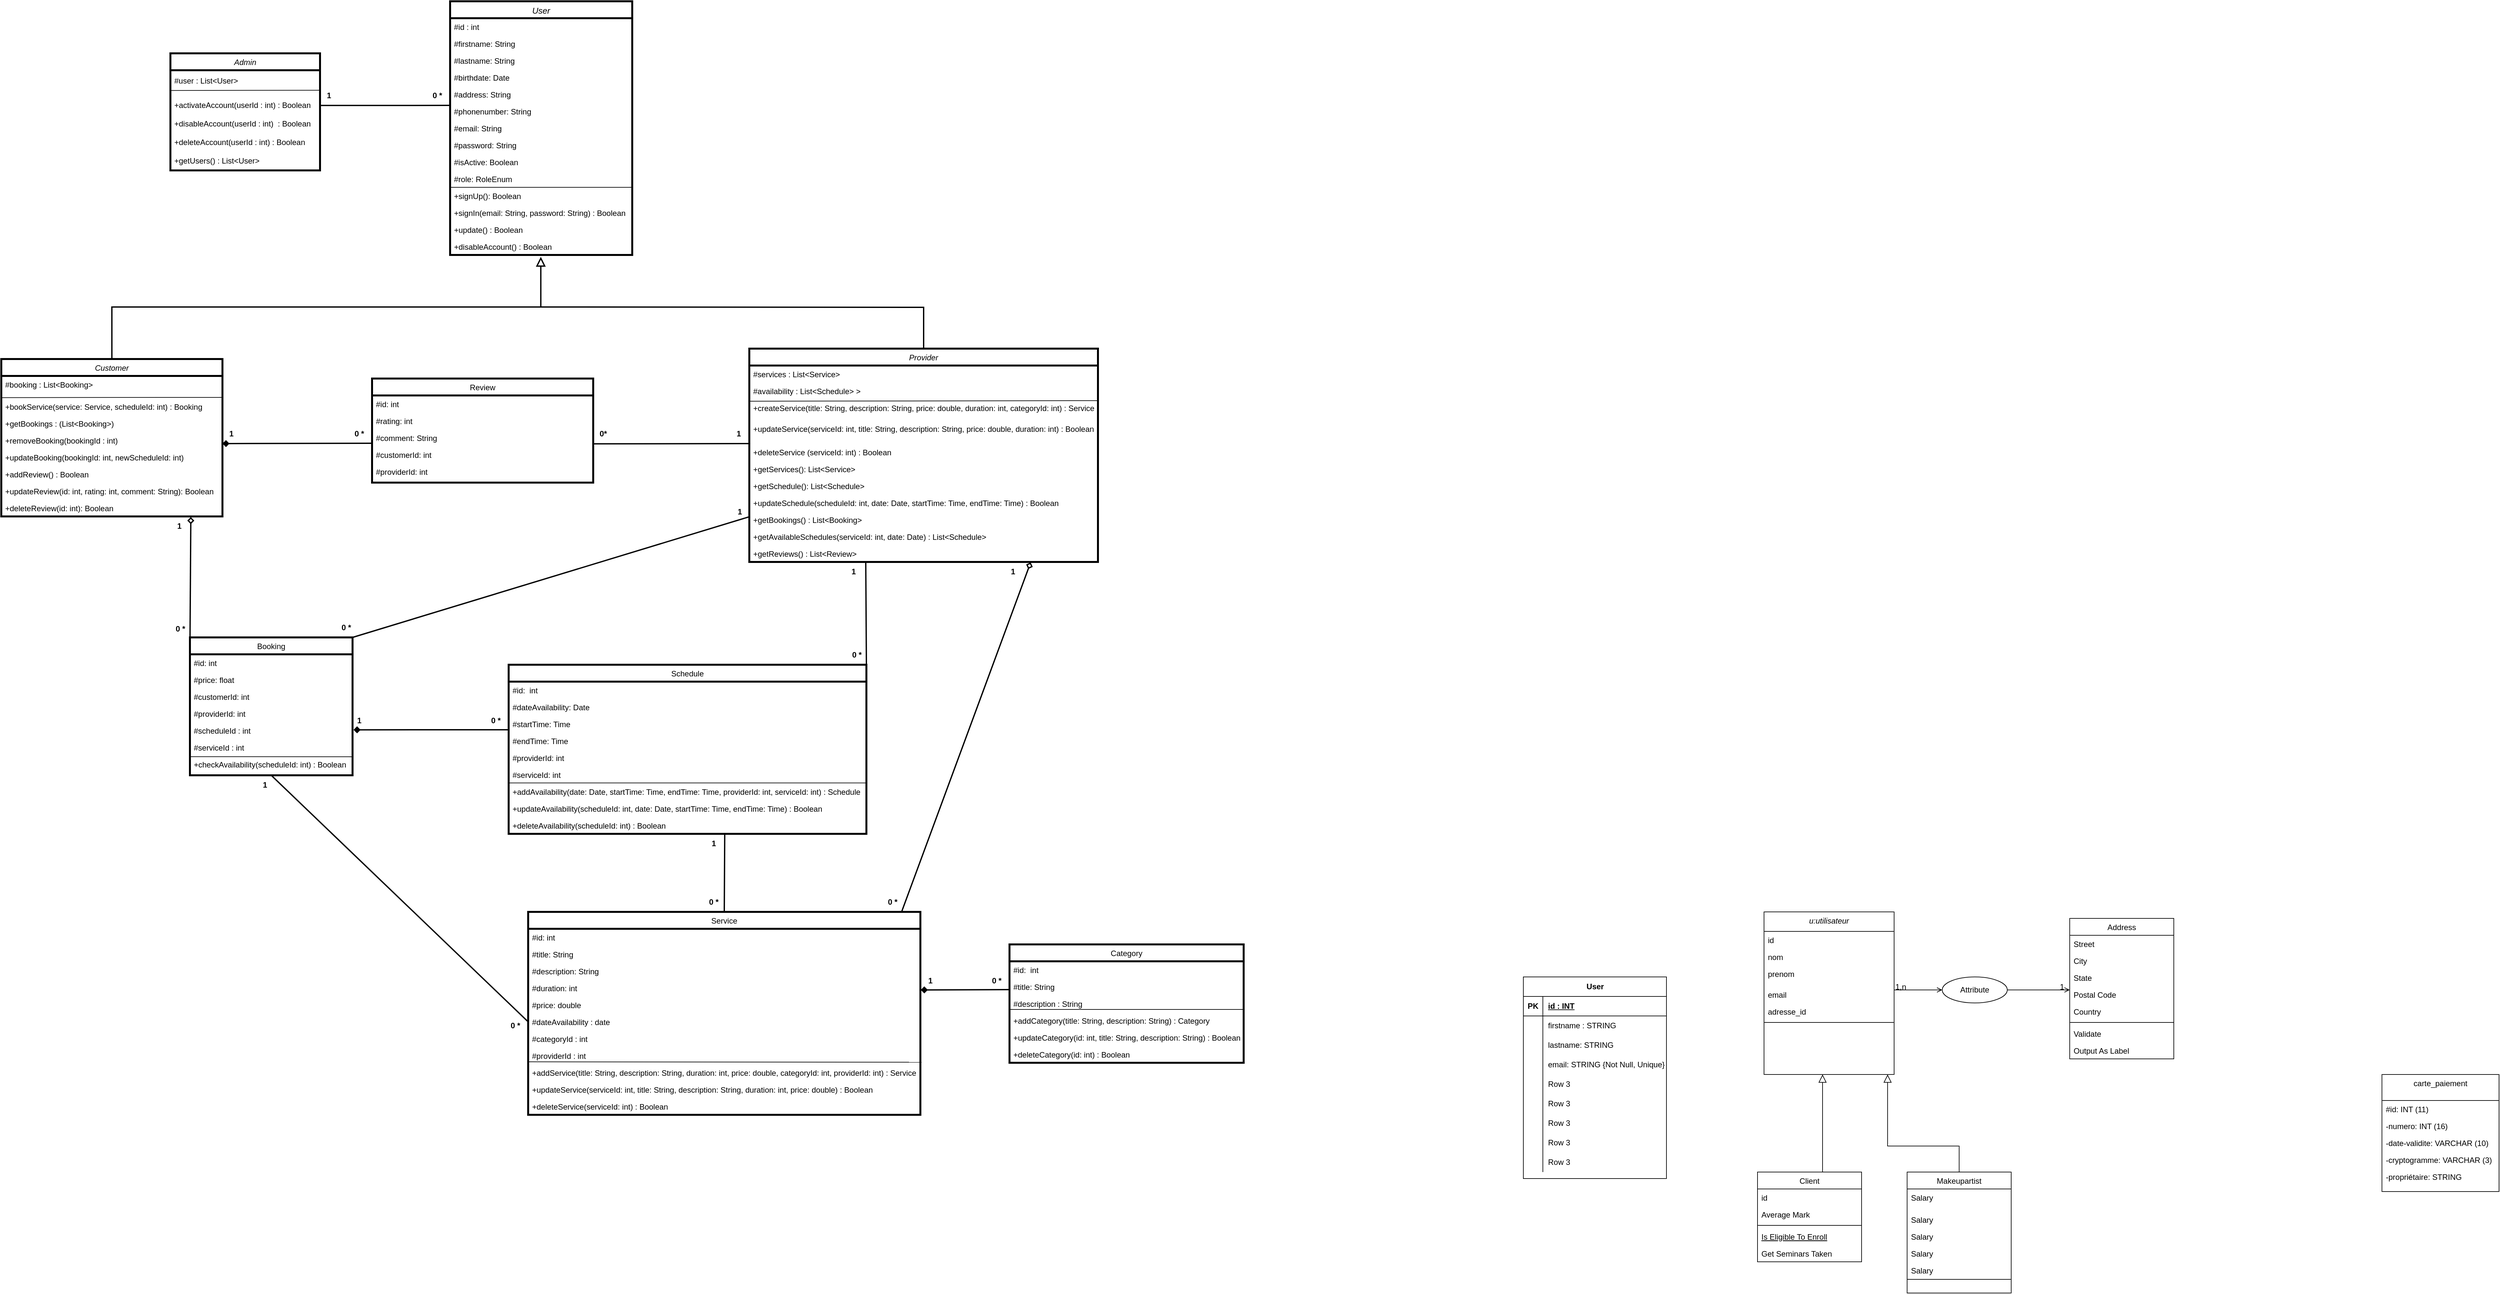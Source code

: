 <mxfile version="26.0.16">
  <diagram id="C5RBs43oDa-KdzZeNtuy" name="Page-1">
    <mxGraphModel dx="3631" dy="2666" grid="1" gridSize="10" guides="1" tooltips="1" connect="1" arrows="1" fold="1" page="1" pageScale="1" pageWidth="827" pageHeight="1169" math="0" shadow="0">
      <root>
        <mxCell id="WIyWlLk6GJQsqaUBKTNV-0" />
        <mxCell id="WIyWlLk6GJQsqaUBKTNV-1" parent="WIyWlLk6GJQsqaUBKTNV-0" />
        <mxCell id="zkfFHV4jXpPFQw0GAbJ--0" value="u:utilisateur" style="swimlane;fontStyle=2;align=center;verticalAlign=top;childLayout=stackLayout;horizontal=1;startSize=30;horizontalStack=0;resizeParent=1;resizeLast=0;collapsible=1;marginBottom=0;rounded=0;shadow=0;strokeWidth=1;" parent="WIyWlLk6GJQsqaUBKTNV-1" vertex="1">
          <mxGeometry x="40" y="50" width="200" height="250" as="geometry">
            <mxRectangle x="230" y="140" width="160" height="26" as="alternateBounds" />
          </mxGeometry>
        </mxCell>
        <mxCell id="zkfFHV4jXpPFQw0GAbJ--1" value="id" style="text;align=left;verticalAlign=top;spacingLeft=4;spacingRight=4;overflow=hidden;rotatable=0;points=[[0,0.5],[1,0.5]];portConstraint=eastwest;" parent="zkfFHV4jXpPFQw0GAbJ--0" vertex="1">
          <mxGeometry y="30" width="200" height="26" as="geometry" />
        </mxCell>
        <mxCell id="zkfFHV4jXpPFQw0GAbJ--2" value="nom" style="text;align=left;verticalAlign=top;spacingLeft=4;spacingRight=4;overflow=hidden;rotatable=0;points=[[0,0.5],[1,0.5]];portConstraint=eastwest;rounded=0;shadow=0;html=0;" parent="zkfFHV4jXpPFQw0GAbJ--0" vertex="1">
          <mxGeometry y="56" width="200" height="26" as="geometry" />
        </mxCell>
        <mxCell id="zkfFHV4jXpPFQw0GAbJ--3" value="prenom" style="text;align=left;verticalAlign=top;spacingLeft=4;spacingRight=4;overflow=hidden;rotatable=0;points=[[0,0.5],[1,0.5]];portConstraint=eastwest;rounded=0;shadow=0;html=0;" parent="zkfFHV4jXpPFQw0GAbJ--0" vertex="1">
          <mxGeometry y="82" width="200" height="32" as="geometry" />
        </mxCell>
        <mxCell id="Crkx7EylrhYcOmKn3YKI-3" value="email" style="text;align=left;verticalAlign=top;spacingLeft=4;spacingRight=4;overflow=hidden;rotatable=0;points=[[0,0.5],[1,0.5]];portConstraint=eastwest;rounded=0;shadow=0;html=0;" parent="zkfFHV4jXpPFQw0GAbJ--0" vertex="1">
          <mxGeometry y="114" width="200" height="26" as="geometry" />
        </mxCell>
        <mxCell id="Crkx7EylrhYcOmKn3YKI-4" value="adresse_id" style="text;align=left;verticalAlign=top;spacingLeft=4;spacingRight=4;overflow=hidden;rotatable=0;points=[[0,0.5],[1,0.5]];portConstraint=eastwest;rounded=0;shadow=0;html=0;" parent="zkfFHV4jXpPFQw0GAbJ--0" vertex="1">
          <mxGeometry y="140" width="200" height="26" as="geometry" />
        </mxCell>
        <mxCell id="zkfFHV4jXpPFQw0GAbJ--4" value="" style="line;html=1;strokeWidth=1;align=left;verticalAlign=middle;spacingTop=-1;spacingLeft=3;spacingRight=3;rotatable=0;labelPosition=right;points=[];portConstraint=eastwest;" parent="zkfFHV4jXpPFQw0GAbJ--0" vertex="1">
          <mxGeometry y="166" width="200" height="8" as="geometry" />
        </mxCell>
        <mxCell id="zkfFHV4jXpPFQw0GAbJ--6" value="Client" style="swimlane;fontStyle=0;align=center;verticalAlign=top;childLayout=stackLayout;horizontal=1;startSize=26;horizontalStack=0;resizeParent=1;resizeLast=0;collapsible=1;marginBottom=0;rounded=0;shadow=0;strokeWidth=1;" parent="WIyWlLk6GJQsqaUBKTNV-1" vertex="1">
          <mxGeometry x="30" y="450" width="160" height="138" as="geometry">
            <mxRectangle x="130" y="380" width="160" height="26" as="alternateBounds" />
          </mxGeometry>
        </mxCell>
        <mxCell id="zkfFHV4jXpPFQw0GAbJ--7" value="id" style="text;align=left;verticalAlign=top;spacingLeft=4;spacingRight=4;overflow=hidden;rotatable=0;points=[[0,0.5],[1,0.5]];portConstraint=eastwest;" parent="zkfFHV4jXpPFQw0GAbJ--6" vertex="1">
          <mxGeometry y="26" width="160" height="26" as="geometry" />
        </mxCell>
        <mxCell id="zkfFHV4jXpPFQw0GAbJ--8" value="Average Mark" style="text;align=left;verticalAlign=top;spacingLeft=4;spacingRight=4;overflow=hidden;rotatable=0;points=[[0,0.5],[1,0.5]];portConstraint=eastwest;rounded=0;shadow=0;html=0;" parent="zkfFHV4jXpPFQw0GAbJ--6" vertex="1">
          <mxGeometry y="52" width="160" height="26" as="geometry" />
        </mxCell>
        <mxCell id="zkfFHV4jXpPFQw0GAbJ--9" value="" style="line;html=1;strokeWidth=1;align=left;verticalAlign=middle;spacingTop=-1;spacingLeft=3;spacingRight=3;rotatable=0;labelPosition=right;points=[];portConstraint=eastwest;" parent="zkfFHV4jXpPFQw0GAbJ--6" vertex="1">
          <mxGeometry y="78" width="160" height="8" as="geometry" />
        </mxCell>
        <mxCell id="zkfFHV4jXpPFQw0GAbJ--10" value="Is Eligible To Enroll" style="text;align=left;verticalAlign=top;spacingLeft=4;spacingRight=4;overflow=hidden;rotatable=0;points=[[0,0.5],[1,0.5]];portConstraint=eastwest;fontStyle=4" parent="zkfFHV4jXpPFQw0GAbJ--6" vertex="1">
          <mxGeometry y="86" width="160" height="26" as="geometry" />
        </mxCell>
        <mxCell id="zkfFHV4jXpPFQw0GAbJ--11" value="Get Seminars Taken" style="text;align=left;verticalAlign=top;spacingLeft=4;spacingRight=4;overflow=hidden;rotatable=0;points=[[0,0.5],[1,0.5]];portConstraint=eastwest;" parent="zkfFHV4jXpPFQw0GAbJ--6" vertex="1">
          <mxGeometry y="112" width="160" height="26" as="geometry" />
        </mxCell>
        <mxCell id="zkfFHV4jXpPFQw0GAbJ--12" value="" style="endArrow=block;endSize=10;endFill=0;shadow=0;strokeWidth=1;rounded=0;curved=0;edgeStyle=elbowEdgeStyle;elbow=vertical;" parent="WIyWlLk6GJQsqaUBKTNV-1" source="zkfFHV4jXpPFQw0GAbJ--6" target="zkfFHV4jXpPFQw0GAbJ--0" edge="1">
          <mxGeometry width="160" relative="1" as="geometry">
            <mxPoint x="200" y="203" as="sourcePoint" />
            <mxPoint x="200" y="203" as="targetPoint" />
            <Array as="points">
              <mxPoint x="130" y="400" />
            </Array>
          </mxGeometry>
        </mxCell>
        <mxCell id="zkfFHV4jXpPFQw0GAbJ--13" value="Makeupartist" style="swimlane;fontStyle=0;align=center;verticalAlign=top;childLayout=stackLayout;horizontal=1;startSize=26;horizontalStack=0;resizeParent=1;resizeLast=0;collapsible=1;marginBottom=0;rounded=0;shadow=0;strokeWidth=1;" parent="WIyWlLk6GJQsqaUBKTNV-1" vertex="1">
          <mxGeometry x="260" y="450" width="160" height="186" as="geometry">
            <mxRectangle x="340" y="380" width="170" height="26" as="alternateBounds" />
          </mxGeometry>
        </mxCell>
        <mxCell id="zkfFHV4jXpPFQw0GAbJ--14" value="Salary" style="text;align=left;verticalAlign=top;spacingLeft=4;spacingRight=4;overflow=hidden;rotatable=0;points=[[0,0.5],[1,0.5]];portConstraint=eastwest;" parent="zkfFHV4jXpPFQw0GAbJ--13" vertex="1">
          <mxGeometry y="26" width="160" height="34" as="geometry" />
        </mxCell>
        <mxCell id="Crkx7EylrhYcOmKn3YKI-5" value="Salary" style="text;align=left;verticalAlign=top;spacingLeft=4;spacingRight=4;overflow=hidden;rotatable=0;points=[[0,0.5],[1,0.5]];portConstraint=eastwest;" parent="zkfFHV4jXpPFQw0GAbJ--13" vertex="1">
          <mxGeometry y="60" width="160" height="26" as="geometry" />
        </mxCell>
        <mxCell id="Crkx7EylrhYcOmKn3YKI-0" value="Salary" style="text;align=left;verticalAlign=top;spacingLeft=4;spacingRight=4;overflow=hidden;rotatable=0;points=[[0,0.5],[1,0.5]];portConstraint=eastwest;" parent="zkfFHV4jXpPFQw0GAbJ--13" vertex="1">
          <mxGeometry y="86" width="160" height="26" as="geometry" />
        </mxCell>
        <mxCell id="Crkx7EylrhYcOmKn3YKI-1" value="Salary" style="text;align=left;verticalAlign=top;spacingLeft=4;spacingRight=4;overflow=hidden;rotatable=0;points=[[0,0.5],[1,0.5]];portConstraint=eastwest;" parent="zkfFHV4jXpPFQw0GAbJ--13" vertex="1">
          <mxGeometry y="112" width="160" height="26" as="geometry" />
        </mxCell>
        <mxCell id="Crkx7EylrhYcOmKn3YKI-2" value="Salary" style="text;align=left;verticalAlign=top;spacingLeft=4;spacingRight=4;overflow=hidden;rotatable=0;points=[[0,0.5],[1,0.5]];portConstraint=eastwest;" parent="zkfFHV4jXpPFQw0GAbJ--13" vertex="1">
          <mxGeometry y="138" width="160" height="26" as="geometry" />
        </mxCell>
        <mxCell id="zkfFHV4jXpPFQw0GAbJ--15" value="" style="line;html=1;strokeWidth=1;align=left;verticalAlign=middle;spacingTop=-1;spacingLeft=3;spacingRight=3;rotatable=0;labelPosition=right;points=[];portConstraint=eastwest;" parent="zkfFHV4jXpPFQw0GAbJ--13" vertex="1">
          <mxGeometry y="164" width="160" height="2" as="geometry" />
        </mxCell>
        <mxCell id="zkfFHV4jXpPFQw0GAbJ--16" value="" style="endArrow=block;endSize=10;endFill=0;shadow=0;strokeWidth=1;rounded=0;curved=0;edgeStyle=elbowEdgeStyle;elbow=vertical;" parent="WIyWlLk6GJQsqaUBKTNV-1" source="zkfFHV4jXpPFQw0GAbJ--13" target="zkfFHV4jXpPFQw0GAbJ--0" edge="1">
          <mxGeometry width="160" relative="1" as="geometry">
            <mxPoint x="210" y="373" as="sourcePoint" />
            <mxPoint x="310" y="271" as="targetPoint" />
            <Array as="points">
              <mxPoint x="230" y="410" />
            </Array>
          </mxGeometry>
        </mxCell>
        <mxCell id="zkfFHV4jXpPFQw0GAbJ--17" value="Address" style="swimlane;fontStyle=0;align=center;verticalAlign=top;childLayout=stackLayout;horizontal=1;startSize=26;horizontalStack=0;resizeParent=1;resizeLast=0;collapsible=1;marginBottom=0;rounded=0;shadow=0;strokeWidth=1;" parent="WIyWlLk6GJQsqaUBKTNV-1" vertex="1">
          <mxGeometry x="510" y="60" width="160" height="216" as="geometry">
            <mxRectangle x="550" y="140" width="160" height="26" as="alternateBounds" />
          </mxGeometry>
        </mxCell>
        <mxCell id="zkfFHV4jXpPFQw0GAbJ--18" value="Street" style="text;align=left;verticalAlign=top;spacingLeft=4;spacingRight=4;overflow=hidden;rotatable=0;points=[[0,0.5],[1,0.5]];portConstraint=eastwest;" parent="zkfFHV4jXpPFQw0GAbJ--17" vertex="1">
          <mxGeometry y="26" width="160" height="26" as="geometry" />
        </mxCell>
        <mxCell id="zkfFHV4jXpPFQw0GAbJ--19" value="City" style="text;align=left;verticalAlign=top;spacingLeft=4;spacingRight=4;overflow=hidden;rotatable=0;points=[[0,0.5],[1,0.5]];portConstraint=eastwest;rounded=0;shadow=0;html=0;" parent="zkfFHV4jXpPFQw0GAbJ--17" vertex="1">
          <mxGeometry y="52" width="160" height="26" as="geometry" />
        </mxCell>
        <mxCell id="zkfFHV4jXpPFQw0GAbJ--20" value="State" style="text;align=left;verticalAlign=top;spacingLeft=4;spacingRight=4;overflow=hidden;rotatable=0;points=[[0,0.5],[1,0.5]];portConstraint=eastwest;rounded=0;shadow=0;html=0;" parent="zkfFHV4jXpPFQw0GAbJ--17" vertex="1">
          <mxGeometry y="78" width="160" height="26" as="geometry" />
        </mxCell>
        <mxCell id="zkfFHV4jXpPFQw0GAbJ--21" value="Postal Code" style="text;align=left;verticalAlign=top;spacingLeft=4;spacingRight=4;overflow=hidden;rotatable=0;points=[[0,0.5],[1,0.5]];portConstraint=eastwest;rounded=0;shadow=0;html=0;" parent="zkfFHV4jXpPFQw0GAbJ--17" vertex="1">
          <mxGeometry y="104" width="160" height="26" as="geometry" />
        </mxCell>
        <mxCell id="zkfFHV4jXpPFQw0GAbJ--22" value="Country" style="text;align=left;verticalAlign=top;spacingLeft=4;spacingRight=4;overflow=hidden;rotatable=0;points=[[0,0.5],[1,0.5]];portConstraint=eastwest;rounded=0;shadow=0;html=0;" parent="zkfFHV4jXpPFQw0GAbJ--17" vertex="1">
          <mxGeometry y="130" width="160" height="26" as="geometry" />
        </mxCell>
        <mxCell id="zkfFHV4jXpPFQw0GAbJ--23" value="" style="line;html=1;strokeWidth=1;align=left;verticalAlign=middle;spacingTop=-1;spacingLeft=3;spacingRight=3;rotatable=0;labelPosition=right;points=[];portConstraint=eastwest;" parent="zkfFHV4jXpPFQw0GAbJ--17" vertex="1">
          <mxGeometry y="156" width="160" height="8" as="geometry" />
        </mxCell>
        <mxCell id="zkfFHV4jXpPFQw0GAbJ--24" value="Validate" style="text;align=left;verticalAlign=top;spacingLeft=4;spacingRight=4;overflow=hidden;rotatable=0;points=[[0,0.5],[1,0.5]];portConstraint=eastwest;" parent="zkfFHV4jXpPFQw0GAbJ--17" vertex="1">
          <mxGeometry y="164" width="160" height="26" as="geometry" />
        </mxCell>
        <mxCell id="zkfFHV4jXpPFQw0GAbJ--25" value="Output As Label" style="text;align=left;verticalAlign=top;spacingLeft=4;spacingRight=4;overflow=hidden;rotatable=0;points=[[0,0.5],[1,0.5]];portConstraint=eastwest;" parent="zkfFHV4jXpPFQw0GAbJ--17" vertex="1">
          <mxGeometry y="190" width="160" height="26" as="geometry" />
        </mxCell>
        <mxCell id="zkfFHV4jXpPFQw0GAbJ--26" value="" style="endArrow=open;shadow=0;strokeWidth=1;rounded=0;curved=0;endFill=1;edgeStyle=elbowEdgeStyle;elbow=vertical;" parent="WIyWlLk6GJQsqaUBKTNV-1" source="IeuhUxRmmoXqAZpo1SSm-264" target="zkfFHV4jXpPFQw0GAbJ--17" edge="1">
          <mxGeometry x="0.5" y="41" relative="1" as="geometry">
            <mxPoint x="380" y="192" as="sourcePoint" />
            <mxPoint x="540" y="192" as="targetPoint" />
            <mxPoint x="-40" y="32" as="offset" />
          </mxGeometry>
        </mxCell>
        <mxCell id="zkfFHV4jXpPFQw0GAbJ--28" value="1" style="resizable=0;align=right;verticalAlign=bottom;labelBackgroundColor=none;fontSize=12;" parent="zkfFHV4jXpPFQw0GAbJ--26" connectable="0" vertex="1">
          <mxGeometry x="1" relative="1" as="geometry">
            <mxPoint x="-7" y="4" as="offset" />
          </mxGeometry>
        </mxCell>
        <mxCell id="Vlw_iGdDI-GmAKYik2_R-1" value="carte_paiement" style="swimlane;fontStyle=0;align=center;verticalAlign=top;childLayout=stackLayout;horizontal=1;startSize=40;horizontalStack=0;resizeParent=1;resizeLast=0;collapsible=1;marginBottom=0;rounded=0;shadow=0;strokeWidth=1;" parent="WIyWlLk6GJQsqaUBKTNV-1" vertex="1">
          <mxGeometry x="990" y="300" width="180" height="180" as="geometry">
            <mxRectangle x="340" y="380" width="170" height="26" as="alternateBounds" />
          </mxGeometry>
        </mxCell>
        <mxCell id="Vlw_iGdDI-GmAKYik2_R-2" value="#id: INT (11)" style="text;align=left;verticalAlign=top;spacingLeft=4;spacingRight=4;overflow=hidden;rotatable=0;points=[[0,0.5],[1,0.5]];portConstraint=eastwest;" parent="Vlw_iGdDI-GmAKYik2_R-1" vertex="1">
          <mxGeometry y="40" width="180" height="26" as="geometry" />
        </mxCell>
        <mxCell id="Vlw_iGdDI-GmAKYik2_R-3" value="-numero: INT (16)" style="text;align=left;verticalAlign=top;spacingLeft=4;spacingRight=4;overflow=hidden;rotatable=0;points=[[0,0.5],[1,0.5]];portConstraint=eastwest;" parent="Vlw_iGdDI-GmAKYik2_R-1" vertex="1">
          <mxGeometry y="66" width="180" height="26" as="geometry" />
        </mxCell>
        <mxCell id="Vlw_iGdDI-GmAKYik2_R-4" value="-date-validite: VARCHAR (10)" style="text;align=left;verticalAlign=top;spacingLeft=4;spacingRight=4;overflow=hidden;rotatable=0;points=[[0,0.5],[1,0.5]];portConstraint=eastwest;" parent="Vlw_iGdDI-GmAKYik2_R-1" vertex="1">
          <mxGeometry y="92" width="180" height="26" as="geometry" />
        </mxCell>
        <mxCell id="Vlw_iGdDI-GmAKYik2_R-5" value="-cryptogramme: VARCHAR (3)" style="text;align=left;verticalAlign=top;spacingLeft=4;spacingRight=4;overflow=hidden;rotatable=0;points=[[0,0.5],[1,0.5]];portConstraint=eastwest;" parent="Vlw_iGdDI-GmAKYik2_R-1" vertex="1">
          <mxGeometry y="118" width="180" height="26" as="geometry" />
        </mxCell>
        <mxCell id="Vlw_iGdDI-GmAKYik2_R-6" value="-propriétaire: STRING" style="text;align=left;verticalAlign=top;spacingLeft=4;spacingRight=4;overflow=hidden;rotatable=0;points=[[0,0.5],[1,0.5]];portConstraint=eastwest;" parent="Vlw_iGdDI-GmAKYik2_R-1" vertex="1">
          <mxGeometry y="144" width="180" height="26" as="geometry" />
        </mxCell>
        <mxCell id="IeuhUxRmmoXqAZpo1SSm-132" value="Booking" style="swimlane;fontStyle=0;align=center;verticalAlign=top;childLayout=stackLayout;horizontal=1;startSize=26;horizontalStack=0;resizeParent=1;resizeLast=0;collapsible=1;marginBottom=0;rounded=0;shadow=0;strokeWidth=3;container=0;" parent="WIyWlLk6GJQsqaUBKTNV-1" vertex="1">
          <mxGeometry x="-2380" y="-372" width="250" height="212" as="geometry">
            <mxRectangle x="120" y="570" width="160" height="26" as="alternateBounds" />
          </mxGeometry>
        </mxCell>
        <mxCell id="IeuhUxRmmoXqAZpo1SSm-133" value="#id: int" style="text;align=left;verticalAlign=top;spacingLeft=4;spacingRight=4;overflow=hidden;rotatable=0;points=[[0,0.5],[1,0.5]];portConstraint=eastwest;container=0;" parent="IeuhUxRmmoXqAZpo1SSm-132" vertex="1">
          <mxGeometry y="26" width="250" height="26" as="geometry" />
        </mxCell>
        <mxCell id="IeuhUxRmmoXqAZpo1SSm-134" value="#price: float" style="text;align=left;verticalAlign=top;spacingLeft=4;spacingRight=4;overflow=hidden;rotatable=0;points=[[0,0.5],[1,0.5]];portConstraint=eastwest;rounded=0;shadow=0;html=0;container=0;" parent="IeuhUxRmmoXqAZpo1SSm-132" vertex="1">
          <mxGeometry y="52" width="250" height="26" as="geometry" />
        </mxCell>
        <mxCell id="IeuhUxRmmoXqAZpo1SSm-135" value="#customerId: int" style="text;align=left;verticalAlign=top;spacingLeft=4;spacingRight=4;overflow=hidden;rotatable=0;points=[[0,0.5],[1,0.5]];portConstraint=eastwest;rounded=0;shadow=0;html=0;container=0;" parent="IeuhUxRmmoXqAZpo1SSm-132" vertex="1">
          <mxGeometry y="78" width="250" height="26" as="geometry" />
        </mxCell>
        <mxCell id="IeuhUxRmmoXqAZpo1SSm-136" value="#providerId: int" style="text;align=left;verticalAlign=top;spacingLeft=4;spacingRight=4;overflow=hidden;rotatable=0;points=[[0,0.5],[1,0.5]];portConstraint=eastwest;rounded=0;shadow=0;html=0;container=0;" parent="IeuhUxRmmoXqAZpo1SSm-132" vertex="1">
          <mxGeometry y="104" width="250" height="26" as="geometry" />
        </mxCell>
        <mxCell id="IeuhUxRmmoXqAZpo1SSm-137" value="#scheduleId : int " style="text;align=left;verticalAlign=top;spacingLeft=4;spacingRight=4;overflow=hidden;rotatable=0;points=[[0,0.5],[1,0.5]];portConstraint=eastwest;rounded=0;shadow=0;html=0;fontColor=#000000;container=0;" parent="IeuhUxRmmoXqAZpo1SSm-132" vertex="1">
          <mxGeometry y="130" width="250" height="26" as="geometry" />
        </mxCell>
        <mxCell id="IeuhUxRmmoXqAZpo1SSm-138" value="#serviceId : int " style="text;align=left;verticalAlign=top;spacingLeft=4;spacingRight=4;overflow=hidden;rotatable=0;points=[[0,0.5],[1,0.5]];portConstraint=eastwest;rounded=0;shadow=0;html=0;fontColor=#000000;container=0;" parent="IeuhUxRmmoXqAZpo1SSm-132" vertex="1">
          <mxGeometry y="156" width="250" height="26" as="geometry" />
        </mxCell>
        <mxCell id="IeuhUxRmmoXqAZpo1SSm-139" value="+checkAvailability(scheduleId: int) : Boolean" style="text;align=left;verticalAlign=top;spacingLeft=4;spacingRight=4;overflow=hidden;rotatable=0;points=[[0,0.5],[1,0.5]];portConstraint=eastwest;rounded=0;shadow=0;html=0;container=0;" parent="IeuhUxRmmoXqAZpo1SSm-132" vertex="1">
          <mxGeometry y="182" width="250" height="26" as="geometry" />
        </mxCell>
        <mxCell id="IeuhUxRmmoXqAZpo1SSm-140" value="" style="endArrow=none;html=1;rounded=0;exitX=0.002;exitY=0.052;exitDx=0;exitDy=0;exitPerimeter=0;entryX=0.994;entryY=0.057;entryDx=0;entryDy=0;entryPerimeter=0;" parent="IeuhUxRmmoXqAZpo1SSm-132" source="IeuhUxRmmoXqAZpo1SSm-139" target="IeuhUxRmmoXqAZpo1SSm-139" edge="1">
          <mxGeometry width="50" height="50" relative="1" as="geometry">
            <mxPoint x="205" y="283.666" as="sourcePoint" />
            <mxPoint x="452" y="282.002" as="targetPoint" />
          </mxGeometry>
        </mxCell>
        <mxCell id="IeuhUxRmmoXqAZpo1SSm-141" value="" style="endArrow=block;endSize=10;endFill=0;shadow=0;strokeWidth=2;rounded=0;elbow=vertical;exitX=0.5;exitY=0;exitDx=0;exitDy=0;entryX=0.498;entryY=1.109;entryDx=0;entryDy=0;edgeStyle=elbowEdgeStyle;entryPerimeter=0;" parent="WIyWlLk6GJQsqaUBKTNV-1" source="IeuhUxRmmoXqAZpo1SSm-155" target="IeuhUxRmmoXqAZpo1SSm-226" edge="1">
          <mxGeometry width="160" relative="1" as="geometry">
            <mxPoint x="-2000" y="-830" as="sourcePoint" />
            <mxPoint x="-1890" y="-960" as="targetPoint" />
            <Array as="points">
              <mxPoint x="-2250" y="-880" />
            </Array>
          </mxGeometry>
        </mxCell>
        <mxCell id="IeuhUxRmmoXqAZpo1SSm-142" value="Service" style="swimlane;fontStyle=0;align=center;verticalAlign=top;childLayout=stackLayout;horizontal=1;startSize=26;horizontalStack=0;resizeParent=1;resizeLast=0;collapsible=1;marginBottom=0;rounded=0;shadow=0;strokeWidth=3;container=0;" parent="WIyWlLk6GJQsqaUBKTNV-1" vertex="1">
          <mxGeometry x="-1860" y="50" width="603" height="312" as="geometry">
            <mxRectangle x="130" y="380" width="160" height="26" as="alternateBounds" />
          </mxGeometry>
        </mxCell>
        <mxCell id="IeuhUxRmmoXqAZpo1SSm-143" value="#id: int" style="text;align=left;verticalAlign=top;spacingLeft=4;spacingRight=4;overflow=hidden;rotatable=0;points=[[0,0.5],[1,0.5]];portConstraint=eastwest;container=0;" parent="IeuhUxRmmoXqAZpo1SSm-142" vertex="1">
          <mxGeometry y="26" width="603" height="26" as="geometry" />
        </mxCell>
        <mxCell id="IeuhUxRmmoXqAZpo1SSm-144" value="#title: String" style="text;align=left;verticalAlign=top;spacingLeft=4;spacingRight=4;overflow=hidden;rotatable=0;points=[[0,0.5],[1,0.5]];portConstraint=eastwest;container=0;" parent="IeuhUxRmmoXqAZpo1SSm-142" vertex="1">
          <mxGeometry y="52" width="603" height="26" as="geometry" />
        </mxCell>
        <mxCell id="IeuhUxRmmoXqAZpo1SSm-145" value="#description: String" style="text;align=left;verticalAlign=top;spacingLeft=4;spacingRight=4;overflow=hidden;rotatable=0;points=[[0,0.5],[1,0.5]];portConstraint=eastwest;container=0;" parent="IeuhUxRmmoXqAZpo1SSm-142" vertex="1">
          <mxGeometry y="78" width="603" height="26" as="geometry" />
        </mxCell>
        <mxCell id="IeuhUxRmmoXqAZpo1SSm-146" value="#duration: int" style="text;align=left;verticalAlign=top;spacingLeft=4;spacingRight=4;overflow=hidden;rotatable=0;points=[[0,0.5],[1,0.5]];portConstraint=eastwest;container=0;" parent="IeuhUxRmmoXqAZpo1SSm-142" vertex="1">
          <mxGeometry y="104" width="603" height="26" as="geometry" />
        </mxCell>
        <mxCell id="IeuhUxRmmoXqAZpo1SSm-147" value="#price: double" style="text;align=left;verticalAlign=top;spacingLeft=4;spacingRight=4;overflow=hidden;rotatable=0;points=[[0,0.5],[1,0.5]];portConstraint=eastwest;container=0;" parent="IeuhUxRmmoXqAZpo1SSm-142" vertex="1">
          <mxGeometry y="130" width="603" height="26" as="geometry" />
        </mxCell>
        <mxCell id="IeuhUxRmmoXqAZpo1SSm-148" value="#dateAvailability : date" style="text;align=left;verticalAlign=top;spacingLeft=4;spacingRight=4;overflow=hidden;rotatable=0;points=[[0,0.5],[1,0.5]];portConstraint=eastwest;container=0;" parent="IeuhUxRmmoXqAZpo1SSm-142" vertex="1">
          <mxGeometry y="156" width="603" height="26" as="geometry" />
        </mxCell>
        <mxCell id="IeuhUxRmmoXqAZpo1SSm-149" value="#categoryId : int" style="text;align=left;verticalAlign=top;spacingLeft=4;spacingRight=4;overflow=hidden;rotatable=0;points=[[0,0.5],[1,0.5]];portConstraint=eastwest;container=0;" parent="IeuhUxRmmoXqAZpo1SSm-142" vertex="1">
          <mxGeometry y="182" width="603" height="26" as="geometry" />
        </mxCell>
        <mxCell id="IeuhUxRmmoXqAZpo1SSm-150" value="#providerId : int" style="text;align=left;verticalAlign=top;spacingLeft=4;spacingRight=4;overflow=hidden;rotatable=0;points=[[0,0.5],[1,0.5]];portConstraint=eastwest;container=0;" parent="IeuhUxRmmoXqAZpo1SSm-142" vertex="1">
          <mxGeometry y="208" width="603" height="26" as="geometry" />
        </mxCell>
        <mxCell id="IeuhUxRmmoXqAZpo1SSm-151" value="+addService(title: String, description: String, duration: int, price: double, categoryId: int, providerId: int) : Service" style="text;align=left;verticalAlign=top;spacingLeft=4;spacingRight=4;overflow=hidden;rotatable=0;points=[[0,0.5],[1,0.5]];portConstraint=eastwest;container=0;" parent="IeuhUxRmmoXqAZpo1SSm-142" vertex="1">
          <mxGeometry y="234" width="603" height="26" as="geometry" />
        </mxCell>
        <mxCell id="IeuhUxRmmoXqAZpo1SSm-152" value="+updateService(serviceId: int, title: String, description: String, duration: int, price: double) : Boolean" style="text;align=left;verticalAlign=top;spacingLeft=4;spacingRight=4;overflow=hidden;rotatable=0;points=[[0,0.5],[1,0.5]];portConstraint=eastwest;container=0;" parent="IeuhUxRmmoXqAZpo1SSm-142" vertex="1">
          <mxGeometry y="260" width="603" height="26" as="geometry" />
        </mxCell>
        <mxCell id="IeuhUxRmmoXqAZpo1SSm-153" value="+deleteService(serviceId: int) : Boolean" style="text;align=left;verticalAlign=top;spacingLeft=4;spacingRight=4;overflow=hidden;rotatable=0;points=[[0,0.5],[1,0.5]];portConstraint=eastwest;container=0;" parent="IeuhUxRmmoXqAZpo1SSm-142" vertex="1">
          <mxGeometry y="286" width="603" height="26" as="geometry" />
        </mxCell>
        <mxCell id="IeuhUxRmmoXqAZpo1SSm-154" value="" style="endArrow=none;html=1;rounded=0;exitX=0;exitY=0.866;exitDx=0;exitDy=0;exitPerimeter=0;entryX=1.003;entryY=0.89;entryDx=0;entryDy=0;entryPerimeter=0;" parent="IeuhUxRmmoXqAZpo1SSm-142" source="IeuhUxRmmoXqAZpo1SSm-150" target="IeuhUxRmmoXqAZpo1SSm-150" edge="1">
          <mxGeometry width="50" height="50" relative="1" as="geometry">
            <mxPoint x="593" y="210" as="sourcePoint" />
            <mxPoint x="443" y="206" as="targetPoint" />
          </mxGeometry>
        </mxCell>
        <mxCell id="IeuhUxRmmoXqAZpo1SSm-155" value="Customer" style="swimlane;fontStyle=2;align=center;verticalAlign=top;childLayout=stackLayout;horizontal=1;startSize=26;horizontalStack=0;resizeParent=1;resizeLast=0;collapsible=1;marginBottom=0;rounded=0;shadow=0;strokeWidth=3;container=0;" parent="WIyWlLk6GJQsqaUBKTNV-1" vertex="1">
          <mxGeometry x="-2670" y="-800" width="340" height="242" as="geometry">
            <mxRectangle x="230" y="140" width="160" height="26" as="alternateBounds" />
          </mxGeometry>
        </mxCell>
        <mxCell id="IeuhUxRmmoXqAZpo1SSm-156" value="#booking : List&lt;Booking&gt;" style="text;align=left;verticalAlign=top;spacingLeft=4;spacingRight=4;overflow=hidden;rotatable=0;points=[[0,0.5],[1,0.5]];portConstraint=eastwest;container=0;" parent="IeuhUxRmmoXqAZpo1SSm-155" vertex="1">
          <mxGeometry y="26" width="340" height="34" as="geometry" />
        </mxCell>
        <mxCell id="IeuhUxRmmoXqAZpo1SSm-157" value="" style="endArrow=none;html=1;rounded=0;entryX=1;entryY=0.969;entryDx=0;entryDy=0;entryPerimeter=0;" parent="IeuhUxRmmoXqAZpo1SSm-155" target="IeuhUxRmmoXqAZpo1SSm-156" edge="1">
          <mxGeometry width="50" height="50" relative="1" as="geometry">
            <mxPoint y="59.32" as="sourcePoint" />
            <mxPoint x="298.98" y="58.946" as="targetPoint" />
          </mxGeometry>
        </mxCell>
        <mxCell id="IeuhUxRmmoXqAZpo1SSm-158" value="+bookService(service: Service, scheduleId: int) : Booking" style="text;align=left;verticalAlign=top;spacingLeft=4;spacingRight=4;overflow=hidden;rotatable=0;points=[[0,0.5],[1,0.5]];portConstraint=eastwest;container=0;" parent="IeuhUxRmmoXqAZpo1SSm-155" vertex="1">
          <mxGeometry y="60" width="340" height="26" as="geometry" />
        </mxCell>
        <mxCell id="IeuhUxRmmoXqAZpo1SSm-159" value="+getBookings : (List&lt;Booking&gt;)" style="text;align=left;verticalAlign=top;spacingLeft=4;spacingRight=4;overflow=hidden;rotatable=0;points=[[0,0.5],[1,0.5]];portConstraint=eastwest;container=0;" parent="IeuhUxRmmoXqAZpo1SSm-155" vertex="1">
          <mxGeometry y="86" width="340" height="26" as="geometry" />
        </mxCell>
        <mxCell id="IeuhUxRmmoXqAZpo1SSm-160" value="+removeBooking(bookingId : int)" style="text;align=left;verticalAlign=top;spacingLeft=4;spacingRight=4;overflow=hidden;rotatable=0;points=[[0,0.5],[1,0.5]];portConstraint=eastwest;container=0;" parent="IeuhUxRmmoXqAZpo1SSm-155" vertex="1">
          <mxGeometry y="112" width="340" height="26" as="geometry" />
        </mxCell>
        <mxCell id="IeuhUxRmmoXqAZpo1SSm-161" value="+updateBooking(bookingId: int, newScheduleId: int) " style="text;align=left;verticalAlign=top;spacingLeft=4;spacingRight=4;overflow=hidden;rotatable=0;points=[[0,0.5],[1,0.5]];portConstraint=eastwest;container=0;" parent="IeuhUxRmmoXqAZpo1SSm-155" vertex="1">
          <mxGeometry y="138" width="340" height="26" as="geometry" />
        </mxCell>
        <mxCell id="IeuhUxRmmoXqAZpo1SSm-162" value="+addReview() : Boolean" style="text;align=left;verticalAlign=top;spacingLeft=4;spacingRight=4;overflow=hidden;rotatable=0;points=[[0,0.5],[1,0.5]];portConstraint=eastwest;container=0;" parent="IeuhUxRmmoXqAZpo1SSm-155" vertex="1">
          <mxGeometry y="164" width="340" height="26" as="geometry" />
        </mxCell>
        <mxCell id="IeuhUxRmmoXqAZpo1SSm-163" value="+updateReview(id: int, rating: int, comment: String): Boolean" style="text;align=left;verticalAlign=top;spacingLeft=4;spacingRight=4;overflow=hidden;rotatable=0;points=[[0,0.5],[1,0.5]];portConstraint=eastwest;container=0;" parent="IeuhUxRmmoXqAZpo1SSm-155" vertex="1">
          <mxGeometry y="190" width="340" height="26" as="geometry" />
        </mxCell>
        <mxCell id="IeuhUxRmmoXqAZpo1SSm-164" value="+deleteReview(id: int): Boolean" style="text;align=left;verticalAlign=top;spacingLeft=4;spacingRight=4;overflow=hidden;rotatable=0;points=[[0,0.5],[1,0.5]];portConstraint=eastwest;container=0;" parent="IeuhUxRmmoXqAZpo1SSm-155" vertex="1">
          <mxGeometry y="216" width="340" height="26" as="geometry" />
        </mxCell>
        <mxCell id="IeuhUxRmmoXqAZpo1SSm-165" value="Provider" style="swimlane;fontStyle=2;align=center;verticalAlign=top;childLayout=stackLayout;horizontal=1;startSize=26;horizontalStack=0;resizeParent=1;resizeLast=0;collapsible=1;marginBottom=0;rounded=0;shadow=0;strokeWidth=3;container=0;" parent="WIyWlLk6GJQsqaUBKTNV-1" vertex="1">
          <mxGeometry x="-1520" y="-816" width="536" height="328" as="geometry">
            <mxRectangle x="230" y="140" width="160" height="26" as="alternateBounds" />
          </mxGeometry>
        </mxCell>
        <mxCell id="IeuhUxRmmoXqAZpo1SSm-166" value="#services : List&lt;Service&gt;" style="text;align=left;verticalAlign=top;spacingLeft=4;spacingRight=4;overflow=hidden;rotatable=0;points=[[0,0.5],[1,0.5]];portConstraint=eastwest;container=0;" parent="IeuhUxRmmoXqAZpo1SSm-165" vertex="1">
          <mxGeometry y="26" width="536" height="26" as="geometry" />
        </mxCell>
        <mxCell id="IeuhUxRmmoXqAZpo1SSm-167" value="#availability : List&lt;Schedule&gt; &gt;" style="text;align=left;verticalAlign=top;spacingLeft=4;spacingRight=4;overflow=hidden;rotatable=0;points=[[0,0.5],[1,0.5]];portConstraint=eastwest;container=0;" parent="IeuhUxRmmoXqAZpo1SSm-165" vertex="1">
          <mxGeometry y="52" width="536" height="26" as="geometry" />
        </mxCell>
        <mxCell id="IeuhUxRmmoXqAZpo1SSm-168" value="+createService(title: String, description: String, price: double, duration: int, categoryId: int) : Service" style="text;align=left;verticalAlign=top;spacingLeft=4;spacingRight=4;overflow=hidden;rotatable=0;points=[[0,0.5],[1,0.5]];portConstraint=eastwest;container=0;fontColor=#000000;" parent="IeuhUxRmmoXqAZpo1SSm-165" vertex="1">
          <mxGeometry y="78" width="536" height="32" as="geometry" />
        </mxCell>
        <mxCell id="IeuhUxRmmoXqAZpo1SSm-169" value="+updateService(serviceId: int, title: String, description: String, price: double, duration: int) : Boolean" style="text;align=left;verticalAlign=top;spacingLeft=4;spacingRight=4;overflow=hidden;rotatable=0;points=[[0,0.5],[1,0.5]];portConstraint=eastwest;container=0;" parent="IeuhUxRmmoXqAZpo1SSm-165" vertex="1">
          <mxGeometry y="110" width="536" height="36" as="geometry" />
        </mxCell>
        <mxCell id="IeuhUxRmmoXqAZpo1SSm-170" value="+deleteService (serviceId: int) : Boolean" style="text;align=left;verticalAlign=top;spacingLeft=4;spacingRight=4;overflow=hidden;rotatable=0;points=[[0,0.5],[1,0.5]];portConstraint=eastwest;container=0;" parent="IeuhUxRmmoXqAZpo1SSm-165" vertex="1">
          <mxGeometry y="146" width="536" height="26" as="geometry" />
        </mxCell>
        <mxCell id="IeuhUxRmmoXqAZpo1SSm-171" value="+getServices(): List&lt;Service&gt;&#xa;" style="text;align=left;verticalAlign=top;spacingLeft=4;spacingRight=4;overflow=hidden;rotatable=0;points=[[0,0.5],[1,0.5]];portConstraint=eastwest;container=0;" parent="IeuhUxRmmoXqAZpo1SSm-165" vertex="1">
          <mxGeometry y="172" width="536" height="26" as="geometry" />
        </mxCell>
        <mxCell id="IeuhUxRmmoXqAZpo1SSm-172" value="+getSchedule(): List&lt;Schedule&gt;&#xa;" style="text;align=left;verticalAlign=top;spacingLeft=4;spacingRight=4;overflow=hidden;rotatable=0;points=[[0,0.5],[1,0.5]];portConstraint=eastwest;container=0;" parent="IeuhUxRmmoXqAZpo1SSm-165" vertex="1">
          <mxGeometry y="198" width="536" height="26" as="geometry" />
        </mxCell>
        <mxCell id="IeuhUxRmmoXqAZpo1SSm-173" value="+updateSchedule(scheduleId: int, date: Date, startTime: Time, endTime: Time) : Boolean" style="text;align=left;verticalAlign=top;spacingLeft=4;spacingRight=4;overflow=hidden;rotatable=0;points=[[0,0.5],[1,0.5]];portConstraint=eastwest;container=0;" parent="IeuhUxRmmoXqAZpo1SSm-165" vertex="1">
          <mxGeometry y="224" width="536" height="26" as="geometry" />
        </mxCell>
        <mxCell id="IeuhUxRmmoXqAZpo1SSm-174" value="+getBookings() : List&lt;Booking&gt;" style="text;align=left;verticalAlign=top;spacingLeft=4;spacingRight=4;overflow=hidden;rotatable=0;points=[[0,0.5],[1,0.5]];portConstraint=eastwest;container=0;" parent="IeuhUxRmmoXqAZpo1SSm-165" vertex="1">
          <mxGeometry y="250" width="536" height="26" as="geometry" />
        </mxCell>
        <mxCell id="IeuhUxRmmoXqAZpo1SSm-175" value="+getAvailableSchedules(serviceId: int, date: Date) : List&lt;Schedule&gt;" style="text;align=left;verticalAlign=top;spacingLeft=4;spacingRight=4;overflow=hidden;rotatable=0;points=[[0,0.5],[1,0.5]];portConstraint=eastwest;container=0;" parent="IeuhUxRmmoXqAZpo1SSm-165" vertex="1">
          <mxGeometry y="276" width="536" height="26" as="geometry" />
        </mxCell>
        <mxCell id="IeuhUxRmmoXqAZpo1SSm-176" value="+getReviews() : List&lt;Review&gt;" style="text;align=left;verticalAlign=top;spacingLeft=4;spacingRight=4;overflow=hidden;rotatable=0;points=[[0,0.5],[1,0.5]];portConstraint=eastwest;container=0;fontColor=default;" parent="IeuhUxRmmoXqAZpo1SSm-165" vertex="1">
          <mxGeometry y="302" width="536" height="26" as="geometry" />
        </mxCell>
        <mxCell id="IeuhUxRmmoXqAZpo1SSm-177" value="" style="endArrow=none;html=1;rounded=0;entryX=1;entryY=1.077;entryDx=0;entryDy=0;entryPerimeter=0;exitX=-0.002;exitY=0.088;exitDx=0;exitDy=0;exitPerimeter=0;" parent="IeuhUxRmmoXqAZpo1SSm-165" source="IeuhUxRmmoXqAZpo1SSm-168" target="IeuhUxRmmoXqAZpo1SSm-167" edge="1">
          <mxGeometry width="50" height="50" relative="1" as="geometry">
            <mxPoint x="50" y="-120" as="sourcePoint" />
            <mxPoint x="330" y="-117.71" as="targetPoint" />
          </mxGeometry>
        </mxCell>
        <mxCell id="IeuhUxRmmoXqAZpo1SSm-178" value="" style="endArrow=none;endSize=10;endFill=0;shadow=0;strokeWidth=2;rounded=0;elbow=vertical;startFill=1;entryX=0.001;entryY=0.672;entryDx=0;entryDy=0;entryPerimeter=0;exitX=1.001;exitY=0.615;exitDx=0;exitDy=0;exitPerimeter=0;startArrow=diamond;" parent="WIyWlLk6GJQsqaUBKTNV-1" source="IeuhUxRmmoXqAZpo1SSm-146" target="IeuhUxRmmoXqAZpo1SSm-242" edge="1">
          <mxGeometry width="160" relative="1" as="geometry">
            <mxPoint x="-1130" y="-208.71" as="sourcePoint" />
            <mxPoint x="-970.08" y="-149.286" as="targetPoint" />
          </mxGeometry>
        </mxCell>
        <mxCell id="IeuhUxRmmoXqAZpo1SSm-179" value="" style="endArrow=none;html=1;rounded=0;strokeWidth=2;entryX=0.878;entryY=0.993;entryDx=0;entryDy=0;entryPerimeter=0;startArrow=diamond;startFill=0;exitX=0.857;exitY=1.038;exitDx=0;exitDy=0;exitPerimeter=0;" parent="WIyWlLk6GJQsqaUBKTNV-1" source="IeuhUxRmmoXqAZpo1SSm-164" target="IeuhUxRmmoXqAZpo1SSm-182" edge="1">
          <mxGeometry width="50" height="50" relative="1" as="geometry">
            <mxPoint x="-2378" y="-560" as="sourcePoint" />
            <mxPoint x="-2140" y="-600" as="targetPoint" />
          </mxGeometry>
        </mxCell>
        <mxCell id="IeuhUxRmmoXqAZpo1SSm-180" value="" style="endArrow=none;html=1;rounded=0;fontSize=12;startSize=8;endSize=8;strokeWidth=2;entryX=0;entryY=0.5;entryDx=0;entryDy=0;exitX=0.5;exitY=1;exitDx=0;exitDy=0;" parent="WIyWlLk6GJQsqaUBKTNV-1" source="IeuhUxRmmoXqAZpo1SSm-132" target="IeuhUxRmmoXqAZpo1SSm-148" edge="1">
          <mxGeometry width="50" height="50" relative="1" as="geometry">
            <mxPoint x="-2240" y="-40" as="sourcePoint" />
            <mxPoint x="-1816.32" y="-190" as="targetPoint" />
          </mxGeometry>
        </mxCell>
        <mxCell id="IeuhUxRmmoXqAZpo1SSm-181" value="1&amp;nbsp;" style="text;html=1;align=center;verticalAlign=middle;resizable=0;points=[];autosize=1;strokeColor=none;fillColor=none;fontStyle=1;container=0;" parent="WIyWlLk6GJQsqaUBKTNV-1" vertex="1">
          <mxGeometry x="-2330" y="-700" width="30" height="30" as="geometry" />
        </mxCell>
        <mxCell id="IeuhUxRmmoXqAZpo1SSm-182" value="0 *" style="text;html=1;align=center;verticalAlign=middle;resizable=0;points=[];autosize=1;strokeColor=none;fillColor=none;fontStyle=1;container=0;" parent="WIyWlLk6GJQsqaUBKTNV-1" vertex="1">
          <mxGeometry x="-2415" y="-400" width="40" height="30" as="geometry" />
        </mxCell>
        <mxCell id="IeuhUxRmmoXqAZpo1SSm-183" value="1" style="text;html=1;align=center;verticalAlign=middle;resizable=0;points=[];autosize=1;strokeColor=none;fillColor=none;fontStyle=1;container=0;" parent="WIyWlLk6GJQsqaUBKTNV-1" vertex="1">
          <mxGeometry x="-1257" y="141" width="30" height="30" as="geometry" />
        </mxCell>
        <mxCell id="IeuhUxRmmoXqAZpo1SSm-184" value="1" style="text;html=1;align=center;verticalAlign=middle;resizable=0;points=[];autosize=1;strokeColor=none;fillColor=none;fontStyle=1;container=0;" parent="WIyWlLk6GJQsqaUBKTNV-1" vertex="1">
          <mxGeometry x="-1375" y="-488" width="30" height="30" as="geometry" />
        </mxCell>
        <mxCell id="IeuhUxRmmoXqAZpo1SSm-185" value="0 *" style="text;html=1;align=center;verticalAlign=middle;resizable=0;points=[];autosize=1;strokeColor=none;fillColor=none;fontStyle=1;container=0;" parent="WIyWlLk6GJQsqaUBKTNV-1" vertex="1">
          <mxGeometry x="-1375" y="-360" width="40" height="30" as="geometry" />
        </mxCell>
        <mxCell id="IeuhUxRmmoXqAZpo1SSm-186" value="&lt;b&gt;0 *&lt;/b&gt;" style="text;html=1;align=center;verticalAlign=middle;resizable=0;points=[];autosize=1;strokeColor=none;fillColor=none;container=0;" parent="WIyWlLk6GJQsqaUBKTNV-1" vertex="1">
          <mxGeometry x="-1160" y="141" width="40" height="30" as="geometry" />
        </mxCell>
        <mxCell id="IeuhUxRmmoXqAZpo1SSm-187" value="0 *" style="text;html=1;align=center;verticalAlign=middle;resizable=0;points=[];autosize=1;strokeColor=none;fillColor=none;fontStyle=1;container=0;" parent="WIyWlLk6GJQsqaUBKTNV-1" vertex="1">
          <mxGeometry x="-1930" y="-259" width="40" height="30" as="geometry" />
        </mxCell>
        <mxCell id="IeuhUxRmmoXqAZpo1SSm-188" value="1" style="text;html=1;align=center;verticalAlign=middle;resizable=0;points=[];autosize=1;strokeColor=none;fillColor=none;fontStyle=1;container=0;" parent="WIyWlLk6GJQsqaUBKTNV-1" vertex="1">
          <mxGeometry x="-2135" y="-259" width="30" height="30" as="geometry" />
        </mxCell>
        <mxCell id="IeuhUxRmmoXqAZpo1SSm-189" value="" style="endArrow=none;html=1;rounded=0;endFill=0;strokeWidth=2;startSize=6;startFill=0;exitX=1;exitY=0;exitDx=0;exitDy=0;entryX=0.334;entryY=1.021;entryDx=0;entryDy=0;entryPerimeter=0;" parent="WIyWlLk6GJQsqaUBKTNV-1" source="IeuhUxRmmoXqAZpo1SSm-228" target="IeuhUxRmmoXqAZpo1SSm-176" edge="1">
          <mxGeometry width="50" height="50" relative="1" as="geometry">
            <mxPoint x="-1415" y="-570" as="sourcePoint" />
            <mxPoint x="-1404" y="-510" as="targetPoint" />
          </mxGeometry>
        </mxCell>
        <mxCell id="IeuhUxRmmoXqAZpo1SSm-190" value="1" style="text;html=1;align=center;verticalAlign=middle;resizable=0;points=[];autosize=1;strokeColor=none;fillColor=none;fontStyle=1;container=0;" parent="WIyWlLk6GJQsqaUBKTNV-1" vertex="1">
          <mxGeometry x="-1130" y="-488" width="30" height="30" as="geometry" />
        </mxCell>
        <mxCell id="IeuhUxRmmoXqAZpo1SSm-191" value="Review" style="swimlane;fontStyle=0;align=center;verticalAlign=top;childLayout=stackLayout;horizontal=1;startSize=26;horizontalStack=0;resizeParent=1;resizeLast=0;collapsible=1;marginBottom=0;rounded=0;shadow=0;strokeWidth=3;container=0;" parent="WIyWlLk6GJQsqaUBKTNV-1" vertex="1">
          <mxGeometry x="-2100" y="-770" width="340" height="160" as="geometry">
            <mxRectangle x="-370" y="-694.5" width="160" height="26" as="alternateBounds" />
          </mxGeometry>
        </mxCell>
        <mxCell id="IeuhUxRmmoXqAZpo1SSm-192" value="#id: int" style="text;align=left;verticalAlign=top;spacingLeft=4;spacingRight=4;overflow=hidden;rotatable=0;points=[[0,0.5],[1,0.5]];portConstraint=eastwest;container=0;" parent="IeuhUxRmmoXqAZpo1SSm-191" vertex="1">
          <mxGeometry y="26" width="340" height="26" as="geometry" />
        </mxCell>
        <mxCell id="IeuhUxRmmoXqAZpo1SSm-193" value="#rating: int" style="text;align=left;verticalAlign=top;spacingLeft=4;spacingRight=4;overflow=hidden;rotatable=0;points=[[0,0.5],[1,0.5]];portConstraint=eastwest;container=0;" parent="IeuhUxRmmoXqAZpo1SSm-191" vertex="1">
          <mxGeometry y="52" width="340" height="26" as="geometry" />
        </mxCell>
        <mxCell id="IeuhUxRmmoXqAZpo1SSm-194" value="#comment: String" style="text;align=left;verticalAlign=top;spacingLeft=4;spacingRight=4;overflow=hidden;rotatable=0;points=[[0,0.5],[1,0.5]];portConstraint=eastwest;container=0;" parent="IeuhUxRmmoXqAZpo1SSm-191" vertex="1">
          <mxGeometry y="78" width="340" height="26" as="geometry" />
        </mxCell>
        <mxCell id="IeuhUxRmmoXqAZpo1SSm-195" value="#customerId: int" style="text;align=left;verticalAlign=top;spacingLeft=4;spacingRight=4;overflow=hidden;rotatable=0;points=[[0,0.5],[1,0.5]];portConstraint=eastwest;container=0;" parent="IeuhUxRmmoXqAZpo1SSm-191" vertex="1">
          <mxGeometry y="104" width="340" height="26" as="geometry" />
        </mxCell>
        <mxCell id="IeuhUxRmmoXqAZpo1SSm-196" value="#providerId: int" style="text;align=left;verticalAlign=top;spacingLeft=4;spacingRight=4;overflow=hidden;rotatable=0;points=[[0,0.5],[1,0.5]];portConstraint=eastwest;container=0;" parent="IeuhUxRmmoXqAZpo1SSm-191" vertex="1">
          <mxGeometry y="130" width="340" height="26" as="geometry" />
        </mxCell>
        <mxCell id="IeuhUxRmmoXqAZpo1SSm-197" value="" style="endArrow=none;html=1;rounded=0;entryX=0.982;entryY=0.985;entryDx=0;entryDy=0;strokeWidth=2;entryPerimeter=0;startArrow=diamond;startFill=1;" parent="WIyWlLk6GJQsqaUBKTNV-1" target="IeuhUxRmmoXqAZpo1SSm-199" edge="1">
          <mxGeometry width="50" height="50" relative="1" as="geometry">
            <mxPoint x="-2330" y="-670" as="sourcePoint" />
            <mxPoint x="-2214.2" y="-734.45" as="targetPoint" />
          </mxGeometry>
        </mxCell>
        <mxCell id="IeuhUxRmmoXqAZpo1SSm-198" value="1&amp;nbsp;" style="text;html=1;align=center;verticalAlign=middle;resizable=0;points=[];autosize=1;strokeColor=none;fillColor=none;fontStyle=1;container=0;" parent="WIyWlLk6GJQsqaUBKTNV-1" vertex="1">
          <mxGeometry x="-2410" y="-558" width="30" height="30" as="geometry" />
        </mxCell>
        <mxCell id="IeuhUxRmmoXqAZpo1SSm-199" value="0 *" style="text;html=1;align=center;verticalAlign=middle;resizable=0;points=[];autosize=1;strokeColor=none;fillColor=none;fontStyle=1;container=0;" parent="WIyWlLk6GJQsqaUBKTNV-1" vertex="1">
          <mxGeometry x="-2140" y="-700" width="40" height="30" as="geometry" />
        </mxCell>
        <mxCell id="IeuhUxRmmoXqAZpo1SSm-200" value="" style="endArrow=none;html=1;rounded=0;exitX=1;exitY=0.5;exitDx=0;exitDy=0;strokeWidth=2;entryX=-0.003;entryY=0.156;entryDx=0;entryDy=0;entryPerimeter=0;" parent="WIyWlLk6GJQsqaUBKTNV-1" source="IeuhUxRmmoXqAZpo1SSm-206" target="IeuhUxRmmoXqAZpo1SSm-217" edge="1">
          <mxGeometry width="50" height="50" relative="1" as="geometry">
            <mxPoint x="-2100" y="-1194" as="sourcePoint" />
            <mxPoint x="-1920" y="-1150" as="targetPoint" />
          </mxGeometry>
        </mxCell>
        <mxCell id="IeuhUxRmmoXqAZpo1SSm-201" value="1&amp;nbsp;" style="text;html=1;align=center;verticalAlign=middle;resizable=0;points=[];autosize=1;strokeColor=none;fillColor=none;fontStyle=1;container=0;" parent="WIyWlLk6GJQsqaUBKTNV-1" vertex="1">
          <mxGeometry x="-2180" y="-1220" width="30" height="30" as="geometry" />
        </mxCell>
        <mxCell id="IeuhUxRmmoXqAZpo1SSm-202" value="" style="group" parent="WIyWlLk6GJQsqaUBKTNV-1" vertex="1" connectable="0">
          <mxGeometry x="-2410" y="-1270" width="230" height="180" as="geometry" />
        </mxCell>
        <mxCell id="IeuhUxRmmoXqAZpo1SSm-203" value="Admin" style="swimlane;fontStyle=2;align=center;verticalAlign=top;childLayout=stackLayout;horizontal=1;startSize=26;horizontalStack=0;resizeParent=1;resizeLast=0;collapsible=1;marginBottom=0;rounded=0;shadow=0;strokeWidth=3;container=0;" parent="IeuhUxRmmoXqAZpo1SSm-202" vertex="1">
          <mxGeometry width="230.0" height="180" as="geometry">
            <mxRectangle x="230" y="140" width="160" height="26" as="alternateBounds" />
          </mxGeometry>
        </mxCell>
        <mxCell id="IeuhUxRmmoXqAZpo1SSm-204" value="#user : List&lt;User&gt;" style="text;align=left;verticalAlign=top;spacingLeft=4;spacingRight=4;overflow=hidden;rotatable=0;points=[[0,0.5],[1,0.5]];portConstraint=eastwest;container=0;" parent="IeuhUxRmmoXqAZpo1SSm-202" vertex="1">
          <mxGeometry y="28.537" width="230.0" height="37.317" as="geometry" />
        </mxCell>
        <mxCell id="IeuhUxRmmoXqAZpo1SSm-205" value="" style="endArrow=none;html=1;rounded=0;entryX=0.999;entryY=0.755;entryDx=0;entryDy=0;entryPerimeter=0;" parent="IeuhUxRmmoXqAZpo1SSm-202" target="IeuhUxRmmoXqAZpo1SSm-204" edge="1">
          <mxGeometry width="50" height="50" relative="1" as="geometry">
            <mxPoint y="57.073" as="sourcePoint" />
            <mxPoint x="204.444" y="57.073" as="targetPoint" />
          </mxGeometry>
        </mxCell>
        <mxCell id="IeuhUxRmmoXqAZpo1SSm-206" value="+activateAccount(userId : int) : Boolean" style="text;align=left;verticalAlign=top;spacingLeft=4;spacingRight=4;overflow=hidden;rotatable=0;points=[[0,0.5],[1,0.5]];portConstraint=eastwest;container=0;" parent="IeuhUxRmmoXqAZpo1SSm-202" vertex="1">
          <mxGeometry y="65.854" width="230.0" height="28.537" as="geometry" />
        </mxCell>
        <mxCell id="IeuhUxRmmoXqAZpo1SSm-207" value="+disableAccount(userId : int)  : Boolean" style="text;align=left;verticalAlign=top;spacingLeft=4;spacingRight=4;overflow=hidden;rotatable=0;points=[[0,0.5],[1,0.5]];portConstraint=eastwest;container=0;" parent="IeuhUxRmmoXqAZpo1SSm-202" vertex="1">
          <mxGeometry y="94.39" width="230.0" height="28.537" as="geometry" />
        </mxCell>
        <mxCell id="IeuhUxRmmoXqAZpo1SSm-208" value="+deleteAccount(userId : int) : Boolean" style="text;align=left;verticalAlign=top;spacingLeft=4;spacingRight=4;overflow=hidden;rotatable=0;points=[[0,0.5],[1,0.5]];portConstraint=eastwest;container=0;" parent="IeuhUxRmmoXqAZpo1SSm-202" vertex="1">
          <mxGeometry y="122.927" width="230.0" height="28.537" as="geometry" />
        </mxCell>
        <mxCell id="IeuhUxRmmoXqAZpo1SSm-209" value="+getUsers() : List&lt;User&gt; " style="text;align=left;verticalAlign=top;spacingLeft=4;spacingRight=4;overflow=hidden;rotatable=0;points=[[0,0.5],[1,0.5]];portConstraint=eastwest;container=0;" parent="IeuhUxRmmoXqAZpo1SSm-202" vertex="1">
          <mxGeometry y="151.463" width="230.0" height="28.537" as="geometry" />
        </mxCell>
        <mxCell id="IeuhUxRmmoXqAZpo1SSm-210" value="" style="group" parent="WIyWlLk6GJQsqaUBKTNV-1" vertex="1" connectable="0">
          <mxGeometry x="-1980" y="-1350" width="280" height="390" as="geometry" />
        </mxCell>
        <mxCell id="IeuhUxRmmoXqAZpo1SSm-211" value="User" style="swimlane;fontStyle=2;align=center;verticalAlign=top;childLayout=stackLayout;horizontal=1;startSize=26;horizontalStack=0;resizeParent=1;resizeLast=0;collapsible=1;marginBottom=0;rounded=0;shadow=0;strokeWidth=3;fontSize=13;container=0;" parent="IeuhUxRmmoXqAZpo1SSm-210" vertex="1">
          <mxGeometry width="280" height="390" as="geometry">
            <mxRectangle x="230" y="140" width="160" height="26" as="alternateBounds" />
          </mxGeometry>
        </mxCell>
        <mxCell id="IeuhUxRmmoXqAZpo1SSm-212" value="#id : int&#xa;" style="text;align=left;verticalAlign=top;spacingLeft=4;spacingRight=4;overflow=hidden;rotatable=0;points=[[0,0.5],[1,0.5]];portConstraint=eastwest;container=0;" parent="IeuhUxRmmoXqAZpo1SSm-210" vertex="1">
          <mxGeometry y="26" width="280" height="26" as="geometry" />
        </mxCell>
        <mxCell id="IeuhUxRmmoXqAZpo1SSm-213" value="#firstname: String" style="text;align=left;verticalAlign=top;spacingLeft=4;spacingRight=4;overflow=hidden;rotatable=0;points=[[0,0.5],[1,0.5]];portConstraint=eastwest;rounded=0;shadow=0;html=0;container=0;" parent="IeuhUxRmmoXqAZpo1SSm-210" vertex="1">
          <mxGeometry y="52" width="280" height="26" as="geometry" />
        </mxCell>
        <mxCell id="IeuhUxRmmoXqAZpo1SSm-214" value="#lastname: String" style="text;align=left;verticalAlign=top;spacingLeft=4;spacingRight=4;overflow=hidden;rotatable=0;points=[[0,0.5],[1,0.5]];portConstraint=eastwest;rounded=0;shadow=0;html=0;container=0;" parent="IeuhUxRmmoXqAZpo1SSm-210" vertex="1">
          <mxGeometry y="78" width="280" height="26" as="geometry" />
        </mxCell>
        <mxCell id="IeuhUxRmmoXqAZpo1SSm-215" value="#birthdate: Date" style="text;align=left;verticalAlign=top;spacingLeft=4;spacingRight=4;overflow=hidden;rotatable=0;points=[[0,0.5],[1,0.5]];portConstraint=eastwest;rounded=0;shadow=0;html=0;container=0;" parent="IeuhUxRmmoXqAZpo1SSm-210" vertex="1">
          <mxGeometry y="104" width="280" height="26" as="geometry" />
        </mxCell>
        <mxCell id="IeuhUxRmmoXqAZpo1SSm-216" value="#address: String" style="text;align=left;verticalAlign=top;spacingLeft=4;spacingRight=4;overflow=hidden;rotatable=0;points=[[0,0.5],[1,0.5]];portConstraint=eastwest;rounded=0;shadow=0;html=0;container=0;" parent="IeuhUxRmmoXqAZpo1SSm-210" vertex="1">
          <mxGeometry y="130" width="280" height="26" as="geometry" />
        </mxCell>
        <mxCell id="IeuhUxRmmoXqAZpo1SSm-217" value="#phonenumber: String" style="text;align=left;verticalAlign=top;spacingLeft=4;spacingRight=4;overflow=hidden;rotatable=0;points=[[0,0.5],[1,0.5]];portConstraint=eastwest;rounded=0;shadow=0;html=0;container=0;" parent="IeuhUxRmmoXqAZpo1SSm-210" vertex="1">
          <mxGeometry y="156" width="280" height="26" as="geometry" />
        </mxCell>
        <mxCell id="IeuhUxRmmoXqAZpo1SSm-218" value="#email: String" style="text;align=left;verticalAlign=top;spacingLeft=4;spacingRight=4;overflow=hidden;rotatable=0;points=[[0,0.5],[1,0.5]];portConstraint=eastwest;rounded=0;shadow=0;html=0;container=0;" parent="IeuhUxRmmoXqAZpo1SSm-210" vertex="1">
          <mxGeometry y="182" width="280" height="26" as="geometry" />
        </mxCell>
        <mxCell id="IeuhUxRmmoXqAZpo1SSm-219" value="#password: String" style="text;align=left;verticalAlign=top;spacingLeft=4;spacingRight=4;overflow=hidden;rotatable=0;points=[[0,0.5],[1,0.5]];portConstraint=eastwest;rounded=0;shadow=0;html=0;container=0;" parent="IeuhUxRmmoXqAZpo1SSm-210" vertex="1">
          <mxGeometry y="208" width="280" height="26" as="geometry" />
        </mxCell>
        <mxCell id="IeuhUxRmmoXqAZpo1SSm-220" value="#isActive: Boolean" style="text;align=left;verticalAlign=top;spacingLeft=4;spacingRight=4;overflow=hidden;rotatable=0;points=[[0,0.5],[1,0.5]];portConstraint=eastwest;rounded=0;shadow=0;html=0;container=0;" parent="IeuhUxRmmoXqAZpo1SSm-210" vertex="1">
          <mxGeometry y="234" width="280" height="26" as="geometry" />
        </mxCell>
        <mxCell id="IeuhUxRmmoXqAZpo1SSm-221" value="#role: RoleEnum" style="text;align=left;verticalAlign=top;spacingLeft=4;spacingRight=4;overflow=hidden;rotatable=0;points=[[0,0.5],[1,0.5]];portConstraint=eastwest;rounded=0;shadow=0;html=0;container=0;" parent="IeuhUxRmmoXqAZpo1SSm-210" vertex="1">
          <mxGeometry y="260" width="280" height="26" as="geometry" />
        </mxCell>
        <mxCell id="IeuhUxRmmoXqAZpo1SSm-222" value="" style="endArrow=none;html=1;rounded=0;" parent="IeuhUxRmmoXqAZpo1SSm-210" edge="1">
          <mxGeometry width="50" height="50" relative="1" as="geometry">
            <mxPoint y="286" as="sourcePoint" />
            <mxPoint x="280" y="286" as="targetPoint" />
          </mxGeometry>
        </mxCell>
        <mxCell id="IeuhUxRmmoXqAZpo1SSm-223" value="+signUp(): Boolean" style="text;align=left;verticalAlign=top;spacingLeft=4;spacingRight=4;overflow=hidden;rotatable=0;points=[[0,0.5],[1,0.5]];portConstraint=eastwest;rounded=0;shadow=0;html=0;container=0;" parent="IeuhUxRmmoXqAZpo1SSm-210" vertex="1">
          <mxGeometry y="286" width="280" height="26" as="geometry" />
        </mxCell>
        <mxCell id="IeuhUxRmmoXqAZpo1SSm-224" value="+signIn(email: String, password: String) : Boolean" style="text;align=left;verticalAlign=top;spacingLeft=4;spacingRight=4;overflow=hidden;rotatable=0;points=[[0,0.5],[1,0.5]];portConstraint=eastwest;rounded=0;shadow=0;html=0;container=0;" parent="IeuhUxRmmoXqAZpo1SSm-210" vertex="1">
          <mxGeometry y="312" width="280" height="26" as="geometry" />
        </mxCell>
        <mxCell id="IeuhUxRmmoXqAZpo1SSm-225" value="+update() : Boolean" style="text;align=left;verticalAlign=top;spacingLeft=4;spacingRight=4;overflow=hidden;rotatable=0;points=[[0,0.5],[1,0.5]];portConstraint=eastwest;rounded=0;shadow=0;html=0;container=0;" parent="IeuhUxRmmoXqAZpo1SSm-210" vertex="1">
          <mxGeometry y="338" width="280" height="26" as="geometry" />
        </mxCell>
        <mxCell id="IeuhUxRmmoXqAZpo1SSm-226" value="+disableAccount() : Boolean" style="text;align=left;verticalAlign=top;spacingLeft=4;spacingRight=4;overflow=hidden;rotatable=0;points=[[0,0.5],[1,0.5]];portConstraint=eastwest;rounded=0;shadow=0;html=0;container=0;" parent="IeuhUxRmmoXqAZpo1SSm-210" vertex="1">
          <mxGeometry y="364" width="280" height="26" as="geometry" />
        </mxCell>
        <mxCell id="IeuhUxRmmoXqAZpo1SSm-227" value="" style="group" parent="WIyWlLk6GJQsqaUBKTNV-1" vertex="1" connectable="0">
          <mxGeometry x="-1890" y="-330" width="550" height="260" as="geometry" />
        </mxCell>
        <mxCell id="IeuhUxRmmoXqAZpo1SSm-228" value="Schedule" style="swimlane;fontStyle=0;align=center;verticalAlign=top;childLayout=stackLayout;horizontal=1;startSize=26;horizontalStack=0;resizeParent=1;resizeLast=0;collapsible=1;marginBottom=0;rounded=0;shadow=0;strokeWidth=3;container=0;" parent="IeuhUxRmmoXqAZpo1SSm-227" vertex="1">
          <mxGeometry width="550" height="260" as="geometry">
            <mxRectangle x="130" y="380" width="160" height="26" as="alternateBounds" />
          </mxGeometry>
        </mxCell>
        <mxCell id="IeuhUxRmmoXqAZpo1SSm-229" value="#id:  int" style="text;align=left;verticalAlign=top;spacingLeft=4;spacingRight=4;overflow=hidden;rotatable=0;points=[[0,0.5],[1,0.5]];portConstraint=eastwest;container=0;" parent="IeuhUxRmmoXqAZpo1SSm-227" vertex="1">
          <mxGeometry y="26" width="550" height="26" as="geometry" />
        </mxCell>
        <mxCell id="IeuhUxRmmoXqAZpo1SSm-230" value="#dateAvailability: Date" style="text;align=left;verticalAlign=top;spacingLeft=4;spacingRight=4;overflow=hidden;rotatable=0;points=[[0,0.5],[1,0.5]];portConstraint=eastwest;rounded=0;shadow=0;html=0;container=0;" parent="IeuhUxRmmoXqAZpo1SSm-227" vertex="1">
          <mxGeometry y="52" width="550" height="26" as="geometry" />
        </mxCell>
        <mxCell id="IeuhUxRmmoXqAZpo1SSm-231" value="#startTime: Time" style="text;align=left;verticalAlign=top;spacingLeft=4;spacingRight=4;overflow=hidden;rotatable=0;points=[[0,0.5],[1,0.5]];portConstraint=eastwest;rounded=0;shadow=0;html=0;container=0;" parent="IeuhUxRmmoXqAZpo1SSm-227" vertex="1">
          <mxGeometry y="78" width="550" height="26" as="geometry" />
        </mxCell>
        <mxCell id="IeuhUxRmmoXqAZpo1SSm-232" value="#endTime: Time" style="text;align=left;verticalAlign=top;spacingLeft=4;spacingRight=4;overflow=hidden;rotatable=0;points=[[0,0.5],[1,0.5]];portConstraint=eastwest;rounded=0;shadow=0;html=0;container=0;" parent="IeuhUxRmmoXqAZpo1SSm-227" vertex="1">
          <mxGeometry y="104" width="550" height="26" as="geometry" />
        </mxCell>
        <mxCell id="IeuhUxRmmoXqAZpo1SSm-233" value="#providerId: int" style="text;align=left;verticalAlign=top;spacingLeft=4;spacingRight=4;overflow=hidden;rotatable=0;points=[[0,0.5],[1,0.5]];portConstraint=eastwest;rounded=0;shadow=0;html=0;container=0;" parent="IeuhUxRmmoXqAZpo1SSm-227" vertex="1">
          <mxGeometry y="130" width="550" height="26" as="geometry" />
        </mxCell>
        <mxCell id="IeuhUxRmmoXqAZpo1SSm-234" value="#serviceId: int" style="text;align=left;verticalAlign=top;spacingLeft=4;spacingRight=4;overflow=hidden;rotatable=0;points=[[0,0.5],[1,0.5]];portConstraint=eastwest;rounded=0;shadow=0;html=0;container=0;" parent="IeuhUxRmmoXqAZpo1SSm-227" vertex="1">
          <mxGeometry y="156" width="550" height="26" as="geometry" />
        </mxCell>
        <mxCell id="IeuhUxRmmoXqAZpo1SSm-235" value="" style="endArrow=none;html=1;rounded=0;" parent="IeuhUxRmmoXqAZpo1SSm-227" edge="1">
          <mxGeometry width="50" height="50" relative="1" as="geometry">
            <mxPoint y="181.75" as="sourcePoint" />
            <mxPoint x="550" y="181.75" as="targetPoint" />
            <Array as="points">
              <mxPoint x="275" y="181.75" />
            </Array>
          </mxGeometry>
        </mxCell>
        <mxCell id="IeuhUxRmmoXqAZpo1SSm-236" value="+addAvailability(date: Date, startTime: Time, endTime: Time, providerId: int, serviceId: int) : Schedule" style="text;align=left;verticalAlign=top;spacingLeft=4;spacingRight=4;overflow=hidden;rotatable=0;points=[[0,0.5],[1,0.5]];portConstraint=eastwest;rounded=0;shadow=0;html=0;container=0;" parent="IeuhUxRmmoXqAZpo1SSm-227" vertex="1">
          <mxGeometry y="182" width="550" height="26" as="geometry" />
        </mxCell>
        <mxCell id="IeuhUxRmmoXqAZpo1SSm-237" value="+updateAvailability(scheduleId: int, date: Date, startTime: Time, endTime: Time) : Boolean" style="text;align=left;verticalAlign=top;spacingLeft=4;spacingRight=4;overflow=hidden;rotatable=0;points=[[0,0.5],[1,0.5]];portConstraint=eastwest;rounded=0;shadow=0;html=0;container=0;" parent="IeuhUxRmmoXqAZpo1SSm-227" vertex="1">
          <mxGeometry y="208" width="550" height="26" as="geometry" />
        </mxCell>
        <mxCell id="IeuhUxRmmoXqAZpo1SSm-238" value="+deleteAvailability(scheduleId: int) : Boolean" style="text;align=left;verticalAlign=top;spacingLeft=4;spacingRight=4;overflow=hidden;rotatable=0;points=[[0,0.5],[1,0.5]];portConstraint=eastwest;rounded=0;shadow=0;html=0;container=0;" parent="IeuhUxRmmoXqAZpo1SSm-227" vertex="1">
          <mxGeometry y="234" width="550" height="26" as="geometry" />
        </mxCell>
        <mxCell id="IeuhUxRmmoXqAZpo1SSm-239" value="" style="group" parent="WIyWlLk6GJQsqaUBKTNV-1" vertex="1" connectable="0">
          <mxGeometry x="-1120" y="100" width="360" height="182" as="geometry" />
        </mxCell>
        <mxCell id="IeuhUxRmmoXqAZpo1SSm-240" value="Category" style="swimlane;fontStyle=0;align=center;verticalAlign=top;childLayout=stackLayout;horizontal=1;startSize=26;horizontalStack=0;resizeParent=1;resizeLast=0;collapsible=1;marginBottom=0;rounded=0;shadow=0;strokeWidth=3;container=0;" parent="IeuhUxRmmoXqAZpo1SSm-239" vertex="1">
          <mxGeometry width="360" height="182" as="geometry">
            <mxRectangle x="130" y="380" width="160" height="26" as="alternateBounds" />
          </mxGeometry>
        </mxCell>
        <mxCell id="IeuhUxRmmoXqAZpo1SSm-241" value="#id:  int" style="text;align=left;verticalAlign=top;spacingLeft=4;spacingRight=4;overflow=hidden;rotatable=0;points=[[0,0.5],[1,0.5]];portConstraint=eastwest;container=0;" parent="IeuhUxRmmoXqAZpo1SSm-239" vertex="1">
          <mxGeometry y="26" width="360" height="26" as="geometry" />
        </mxCell>
        <mxCell id="IeuhUxRmmoXqAZpo1SSm-242" value="#title: String" style="text;align=left;verticalAlign=top;spacingLeft=4;spacingRight=4;overflow=hidden;rotatable=0;points=[[0,0.5],[1,0.5]];portConstraint=eastwest;container=0;" parent="IeuhUxRmmoXqAZpo1SSm-239" vertex="1">
          <mxGeometry y="52" width="360" height="26" as="geometry" />
        </mxCell>
        <mxCell id="IeuhUxRmmoXqAZpo1SSm-243" value="#description : String" style="text;align=left;verticalAlign=top;spacingLeft=4;spacingRight=4;overflow=hidden;rotatable=0;points=[[0,0.5],[1,0.5]];portConstraint=eastwest;container=0;" parent="IeuhUxRmmoXqAZpo1SSm-239" vertex="1">
          <mxGeometry y="78" width="360" height="26" as="geometry" />
        </mxCell>
        <mxCell id="IeuhUxRmmoXqAZpo1SSm-244" value="" style="endArrow=none;html=1;rounded=0;" parent="IeuhUxRmmoXqAZpo1SSm-239" edge="1">
          <mxGeometry width="50" height="50" relative="1" as="geometry">
            <mxPoint y="100" as="sourcePoint" />
            <mxPoint x="360" y="100" as="targetPoint" />
          </mxGeometry>
        </mxCell>
        <mxCell id="IeuhUxRmmoXqAZpo1SSm-245" value="+addCategory(title: String, description: String) : Category" style="text;align=left;verticalAlign=top;spacingLeft=4;spacingRight=4;overflow=hidden;rotatable=0;points=[[0,0.5],[1,0.5]];portConstraint=eastwest;container=0;" parent="IeuhUxRmmoXqAZpo1SSm-239" vertex="1">
          <mxGeometry y="104" width="360" height="26" as="geometry" />
        </mxCell>
        <mxCell id="IeuhUxRmmoXqAZpo1SSm-246" value="+updateCategory(id: int, title: String, description: String) : Boolean" style="text;align=left;verticalAlign=top;spacingLeft=4;spacingRight=4;overflow=hidden;rotatable=0;points=[[0,0.5],[1,0.5]];portConstraint=eastwest;container=0;" parent="IeuhUxRmmoXqAZpo1SSm-239" vertex="1">
          <mxGeometry y="130" width="360" height="26" as="geometry" />
        </mxCell>
        <mxCell id="IeuhUxRmmoXqAZpo1SSm-247" value="+deleteCategory(id: int) : Boolean" style="text;align=left;verticalAlign=top;spacingLeft=4;spacingRight=4;overflow=hidden;rotatable=0;points=[[0,0.5],[1,0.5]];portConstraint=eastwest;container=0;" parent="IeuhUxRmmoXqAZpo1SSm-239" vertex="1">
          <mxGeometry y="156" width="360" height="26" as="geometry" />
        </mxCell>
        <mxCell id="IeuhUxRmmoXqAZpo1SSm-248" value="" style="endArrow=none;html=1;rounded=0;exitX=1;exitY=0.861;exitDx=0;exitDy=0;exitPerimeter=0;strokeWidth=2;entryX=0.967;entryY=1;entryDx=0;entryDy=0;entryPerimeter=0;" parent="WIyWlLk6GJQsqaUBKTNV-1" source="IeuhUxRmmoXqAZpo1SSm-194" target="IeuhUxRmmoXqAZpo1SSm-251" edge="1">
          <mxGeometry width="50" height="50" relative="1" as="geometry">
            <mxPoint x="-2060" y="-780" as="sourcePoint" />
            <mxPoint x="-1681" y="-670" as="targetPoint" />
          </mxGeometry>
        </mxCell>
        <mxCell id="IeuhUxRmmoXqAZpo1SSm-249" value="0 *" style="text;html=1;align=center;verticalAlign=middle;resizable=0;points=[];autosize=1;strokeColor=none;fillColor=none;fontStyle=1;container=0;" parent="WIyWlLk6GJQsqaUBKTNV-1" vertex="1">
          <mxGeometry x="-2020" y="-1220" width="40" height="30" as="geometry" />
        </mxCell>
        <mxCell id="IeuhUxRmmoXqAZpo1SSm-250" value="0*" style="text;html=1;align=center;verticalAlign=middle;resizable=0;points=[];autosize=1;strokeColor=none;fillColor=none;fontStyle=1;container=0;" parent="WIyWlLk6GJQsqaUBKTNV-1" vertex="1">
          <mxGeometry x="-1760" y="-700" width="30" height="30" as="geometry" />
        </mxCell>
        <mxCell id="IeuhUxRmmoXqAZpo1SSm-251" value="1&amp;nbsp;" style="text;html=1;align=center;verticalAlign=middle;resizable=0;points=[];autosize=1;strokeColor=none;fillColor=none;fontStyle=1;container=0;" parent="WIyWlLk6GJQsqaUBKTNV-1" vertex="1">
          <mxGeometry x="-1550" y="-700" width="30" height="30" as="geometry" />
        </mxCell>
        <mxCell id="IeuhUxRmmoXqAZpo1SSm-252" value="" style="endArrow=none;html=1;rounded=0;fontSize=12;startSize=8;endSize=8;strokeWidth=2;exitX=1;exitY=0;exitDx=0;exitDy=0;entryX=-0.001;entryY=0.334;entryDx=0;entryDy=0;entryPerimeter=0;" parent="WIyWlLk6GJQsqaUBKTNV-1" source="IeuhUxRmmoXqAZpo1SSm-132" target="IeuhUxRmmoXqAZpo1SSm-174" edge="1">
          <mxGeometry width="50" height="50" relative="1" as="geometry">
            <mxPoint x="-2080" y="-320" as="sourcePoint" />
            <mxPoint x="-1669" y="-394" as="targetPoint" />
          </mxGeometry>
        </mxCell>
        <mxCell id="IeuhUxRmmoXqAZpo1SSm-253" value="" style="endArrow=none;html=1;rounded=0;endFill=0;strokeWidth=2;startSize=6;startFill=1;startArrow=diamond;exitX=0.219;exitY=0.969;exitDx=0;exitDy=0;exitPerimeter=0;" parent="WIyWlLk6GJQsqaUBKTNV-1" source="IeuhUxRmmoXqAZpo1SSm-188" edge="1">
          <mxGeometry width="50" height="50" relative="1" as="geometry">
            <mxPoint x="-2120" y="-210" as="sourcePoint" />
            <mxPoint x="-1890" y="-230" as="targetPoint" />
          </mxGeometry>
        </mxCell>
        <mxCell id="IeuhUxRmmoXqAZpo1SSm-254" value="" style="endArrow=none;html=1;rounded=0;exitX=1;exitY=0.861;exitDx=0;exitDy=0;exitPerimeter=0;strokeWidth=2;entryX=0.5;entryY=0;entryDx=0;entryDy=0;edgeStyle=orthogonalEdgeStyle;" parent="WIyWlLk6GJQsqaUBKTNV-1" target="IeuhUxRmmoXqAZpo1SSm-165" edge="1">
          <mxGeometry width="50" height="50" relative="1" as="geometry">
            <mxPoint x="-1842.5" y="-880" as="sourcePoint" />
            <mxPoint x="-1607.5" y="-880" as="targetPoint" />
          </mxGeometry>
        </mxCell>
        <mxCell id="IeuhUxRmmoXqAZpo1SSm-255" value="0 *" style="text;html=1;align=center;verticalAlign=middle;resizable=0;points=[];autosize=1;strokeColor=none;fillColor=none;fontStyle=1;container=0;" parent="WIyWlLk6GJQsqaUBKTNV-1" vertex="1">
          <mxGeometry x="-1320" y="20" width="40" height="30" as="geometry" />
        </mxCell>
        <mxCell id="IeuhUxRmmoXqAZpo1SSm-256" value="1" style="text;html=1;align=center;verticalAlign=middle;resizable=0;points=[];autosize=1;strokeColor=none;fillColor=none;fontStyle=1;container=0;" parent="WIyWlLk6GJQsqaUBKTNV-1" vertex="1">
          <mxGeometry x="-1550" y="-580" width="30" height="30" as="geometry" />
        </mxCell>
        <mxCell id="IeuhUxRmmoXqAZpo1SSm-257" value="0 *" style="text;html=1;align=center;verticalAlign=middle;resizable=0;points=[];autosize=1;strokeColor=none;fillColor=none;fontStyle=1;container=0;" parent="WIyWlLk6GJQsqaUBKTNV-1" vertex="1">
          <mxGeometry x="-2160" y="-402" width="40" height="30" as="geometry" />
        </mxCell>
        <mxCell id="IeuhUxRmmoXqAZpo1SSm-258" value="1" style="text;html=1;align=center;verticalAlign=middle;resizable=0;points=[];autosize=1;strokeColor=none;fillColor=none;fontStyle=1;container=0;" parent="WIyWlLk6GJQsqaUBKTNV-1" vertex="1">
          <mxGeometry x="-2280" y="-160" width="30" height="30" as="geometry" />
        </mxCell>
        <mxCell id="IeuhUxRmmoXqAZpo1SSm-259" value="0 *" style="text;html=1;align=center;verticalAlign=middle;resizable=0;points=[];autosize=1;strokeColor=none;fillColor=none;fontStyle=1;container=0;" parent="WIyWlLk6GJQsqaUBKTNV-1" vertex="1">
          <mxGeometry x="-1900" y="210" width="40" height="30" as="geometry" />
        </mxCell>
        <mxCell id="IeuhUxRmmoXqAZpo1SSm-260" value="" style="endArrow=none;endSize=10;endFill=0;shadow=0;strokeWidth=2;rounded=0;elbow=vertical;startFill=0;entryX=0.604;entryY=1.038;entryDx=0;entryDy=0;entryPerimeter=0;exitX=0.5;exitY=0;exitDx=0;exitDy=0;" parent="WIyWlLk6GJQsqaUBKTNV-1" source="IeuhUxRmmoXqAZpo1SSm-142" target="IeuhUxRmmoXqAZpo1SSm-238" edge="1">
          <mxGeometry width="160" relative="1" as="geometry">
            <mxPoint x="-1710" y="40" as="sourcePoint" />
            <mxPoint x="-1573" y="-10" as="targetPoint" />
          </mxGeometry>
        </mxCell>
        <mxCell id="IeuhUxRmmoXqAZpo1SSm-261" value="1" style="text;html=1;align=center;verticalAlign=middle;resizable=0;points=[];autosize=1;strokeColor=none;fillColor=none;fontStyle=1;container=0;" parent="WIyWlLk6GJQsqaUBKTNV-1" vertex="1">
          <mxGeometry x="-1590" y="-70" width="30" height="30" as="geometry" />
        </mxCell>
        <mxCell id="IeuhUxRmmoXqAZpo1SSm-262" value="0 *" style="text;html=1;align=center;verticalAlign=middle;resizable=0;points=[];autosize=1;strokeColor=none;fillColor=none;fontStyle=1;container=0;" parent="WIyWlLk6GJQsqaUBKTNV-1" vertex="1">
          <mxGeometry x="-1595" y="20" width="40" height="30" as="geometry" />
        </mxCell>
        <mxCell id="IeuhUxRmmoXqAZpo1SSm-263" value="" style="endArrow=none;html=1;rounded=0;endFill=0;strokeWidth=2;startSize=6;startFill=0;entryX=0.862;entryY=0.967;entryDx=0;entryDy=0;entryPerimeter=0;exitX=0.807;exitY=1.026;exitDx=0;exitDy=0;exitPerimeter=0;startArrow=diamond;" parent="WIyWlLk6GJQsqaUBKTNV-1" source="IeuhUxRmmoXqAZpo1SSm-176" target="IeuhUxRmmoXqAZpo1SSm-255" edge="1">
          <mxGeometry width="50" height="50" relative="1" as="geometry">
            <mxPoint x="-1414" y="-400" as="sourcePoint" />
            <mxPoint x="-1423.16" y="-460.16" as="targetPoint" />
          </mxGeometry>
        </mxCell>
        <mxCell id="IeuhUxRmmoXqAZpo1SSm-265" value="" style="endArrow=open;shadow=0;strokeWidth=1;rounded=0;curved=0;endFill=1;edgeStyle=elbowEdgeStyle;elbow=vertical;" parent="WIyWlLk6GJQsqaUBKTNV-1" source="zkfFHV4jXpPFQw0GAbJ--0" target="IeuhUxRmmoXqAZpo1SSm-264" edge="1">
          <mxGeometry x="0.5" y="41" relative="1" as="geometry">
            <mxPoint x="240" y="168" as="sourcePoint" />
            <mxPoint x="510" y="168" as="targetPoint" />
            <mxPoint x="-40" y="32" as="offset" />
          </mxGeometry>
        </mxCell>
        <mxCell id="IeuhUxRmmoXqAZpo1SSm-266" value="1,n" style="resizable=0;align=left;verticalAlign=bottom;labelBackgroundColor=none;fontSize=12;" parent="IeuhUxRmmoXqAZpo1SSm-265" connectable="0" vertex="1">
          <mxGeometry x="-1" relative="1" as="geometry">
            <mxPoint y="4" as="offset" />
          </mxGeometry>
        </mxCell>
        <mxCell id="IeuhUxRmmoXqAZpo1SSm-264" value="Attribute" style="ellipse;whiteSpace=wrap;html=1;align=center;" parent="WIyWlLk6GJQsqaUBKTNV-1" vertex="1">
          <mxGeometry x="314" y="150" width="100" height="40" as="geometry" />
        </mxCell>
        <mxCell id="IeuhUxRmmoXqAZpo1SSm-284" value="User" style="shape=table;startSize=30;container=1;collapsible=1;childLayout=tableLayout;fixedRows=1;rowLines=0;fontStyle=1;align=center;resizeLast=1;html=1;" parent="WIyWlLk6GJQsqaUBKTNV-1" vertex="1">
          <mxGeometry x="-330" y="150" width="220" height="310" as="geometry" />
        </mxCell>
        <mxCell id="IeuhUxRmmoXqAZpo1SSm-285" value="" style="shape=tableRow;horizontal=0;startSize=0;swimlaneHead=0;swimlaneBody=0;fillColor=none;collapsible=0;dropTarget=0;points=[[0,0.5],[1,0.5]];portConstraint=eastwest;top=0;left=0;right=0;bottom=1;" parent="IeuhUxRmmoXqAZpo1SSm-284" vertex="1">
          <mxGeometry y="30" width="220" height="30" as="geometry" />
        </mxCell>
        <mxCell id="IeuhUxRmmoXqAZpo1SSm-286" value="PK" style="shape=partialRectangle;connectable=0;fillColor=none;top=0;left=0;bottom=0;right=0;fontStyle=1;overflow=hidden;whiteSpace=wrap;html=1;" parent="IeuhUxRmmoXqAZpo1SSm-285" vertex="1">
          <mxGeometry width="30" height="30" as="geometry">
            <mxRectangle width="30" height="30" as="alternateBounds" />
          </mxGeometry>
        </mxCell>
        <mxCell id="IeuhUxRmmoXqAZpo1SSm-287" value="id : INT" style="shape=partialRectangle;connectable=0;fillColor=none;top=0;left=0;bottom=0;right=0;align=left;spacingLeft=6;fontStyle=5;overflow=hidden;whiteSpace=wrap;html=1;" parent="IeuhUxRmmoXqAZpo1SSm-285" vertex="1">
          <mxGeometry x="30" width="190" height="30" as="geometry">
            <mxRectangle width="190" height="30" as="alternateBounds" />
          </mxGeometry>
        </mxCell>
        <mxCell id="IeuhUxRmmoXqAZpo1SSm-288" value="" style="shape=tableRow;horizontal=0;startSize=0;swimlaneHead=0;swimlaneBody=0;fillColor=none;collapsible=0;dropTarget=0;points=[[0,0.5],[1,0.5]];portConstraint=eastwest;top=0;left=0;right=0;bottom=0;" parent="IeuhUxRmmoXqAZpo1SSm-284" vertex="1">
          <mxGeometry y="60" width="220" height="30" as="geometry" />
        </mxCell>
        <mxCell id="IeuhUxRmmoXqAZpo1SSm-289" value="" style="shape=partialRectangle;connectable=0;fillColor=none;top=0;left=0;bottom=0;right=0;editable=1;overflow=hidden;whiteSpace=wrap;html=1;" parent="IeuhUxRmmoXqAZpo1SSm-288" vertex="1">
          <mxGeometry width="30" height="30" as="geometry">
            <mxRectangle width="30" height="30" as="alternateBounds" />
          </mxGeometry>
        </mxCell>
        <mxCell id="IeuhUxRmmoXqAZpo1SSm-290" value="firstname : STRING" style="shape=partialRectangle;connectable=0;fillColor=none;top=0;left=0;bottom=0;right=0;align=left;spacingLeft=6;overflow=hidden;whiteSpace=wrap;html=1;" parent="IeuhUxRmmoXqAZpo1SSm-288" vertex="1">
          <mxGeometry x="30" width="190" height="30" as="geometry">
            <mxRectangle width="190" height="30" as="alternateBounds" />
          </mxGeometry>
        </mxCell>
        <mxCell id="IeuhUxRmmoXqAZpo1SSm-291" value="" style="shape=tableRow;horizontal=0;startSize=0;swimlaneHead=0;swimlaneBody=0;fillColor=none;collapsible=0;dropTarget=0;points=[[0,0.5],[1,0.5]];portConstraint=eastwest;top=0;left=0;right=0;bottom=0;" parent="IeuhUxRmmoXqAZpo1SSm-284" vertex="1">
          <mxGeometry y="90" width="220" height="30" as="geometry" />
        </mxCell>
        <mxCell id="IeuhUxRmmoXqAZpo1SSm-292" value="" style="shape=partialRectangle;connectable=0;fillColor=none;top=0;left=0;bottom=0;right=0;editable=1;overflow=hidden;whiteSpace=wrap;html=1;" parent="IeuhUxRmmoXqAZpo1SSm-291" vertex="1">
          <mxGeometry width="30" height="30" as="geometry">
            <mxRectangle width="30" height="30" as="alternateBounds" />
          </mxGeometry>
        </mxCell>
        <mxCell id="IeuhUxRmmoXqAZpo1SSm-293" value="lastname: STRING" style="shape=partialRectangle;connectable=0;fillColor=none;top=0;left=0;bottom=0;right=0;align=left;spacingLeft=6;overflow=hidden;whiteSpace=wrap;html=1;" parent="IeuhUxRmmoXqAZpo1SSm-291" vertex="1">
          <mxGeometry x="30" width="190" height="30" as="geometry">
            <mxRectangle width="190" height="30" as="alternateBounds" />
          </mxGeometry>
        </mxCell>
        <mxCell id="IeuhUxRmmoXqAZpo1SSm-294" value="" style="shape=tableRow;horizontal=0;startSize=0;swimlaneHead=0;swimlaneBody=0;fillColor=none;collapsible=0;dropTarget=0;points=[[0,0.5],[1,0.5]];portConstraint=eastwest;top=0;left=0;right=0;bottom=0;" parent="IeuhUxRmmoXqAZpo1SSm-284" vertex="1">
          <mxGeometry y="120" width="220" height="30" as="geometry" />
        </mxCell>
        <mxCell id="IeuhUxRmmoXqAZpo1SSm-295" value="" style="shape=partialRectangle;connectable=0;fillColor=none;top=0;left=0;bottom=0;right=0;editable=1;overflow=hidden;whiteSpace=wrap;html=1;" parent="IeuhUxRmmoXqAZpo1SSm-294" vertex="1">
          <mxGeometry width="30" height="30" as="geometry">
            <mxRectangle width="30" height="30" as="alternateBounds" />
          </mxGeometry>
        </mxCell>
        <mxCell id="IeuhUxRmmoXqAZpo1SSm-296" value="email: STRING {Not Null, Unique}" style="shape=partialRectangle;connectable=0;fillColor=none;top=0;left=0;bottom=0;right=0;align=left;spacingLeft=6;overflow=hidden;whiteSpace=wrap;html=1;" parent="IeuhUxRmmoXqAZpo1SSm-294" vertex="1">
          <mxGeometry x="30" width="190" height="30" as="geometry">
            <mxRectangle width="190" height="30" as="alternateBounds" />
          </mxGeometry>
        </mxCell>
        <mxCell id="SoccBnHSWLBsHFDYlzGv-0" value="" style="shape=tableRow;horizontal=0;startSize=0;swimlaneHead=0;swimlaneBody=0;fillColor=none;collapsible=0;dropTarget=0;points=[[0,0.5],[1,0.5]];portConstraint=eastwest;top=0;left=0;right=0;bottom=0;" vertex="1" parent="IeuhUxRmmoXqAZpo1SSm-284">
          <mxGeometry y="150" width="220" height="30" as="geometry" />
        </mxCell>
        <mxCell id="SoccBnHSWLBsHFDYlzGv-1" value="" style="shape=partialRectangle;connectable=0;fillColor=none;top=0;left=0;bottom=0;right=0;editable=1;overflow=hidden;whiteSpace=wrap;html=1;" vertex="1" parent="SoccBnHSWLBsHFDYlzGv-0">
          <mxGeometry width="30" height="30" as="geometry">
            <mxRectangle width="30" height="30" as="alternateBounds" />
          </mxGeometry>
        </mxCell>
        <mxCell id="SoccBnHSWLBsHFDYlzGv-2" value="Row 3" style="shape=partialRectangle;connectable=0;fillColor=none;top=0;left=0;bottom=0;right=0;align=left;spacingLeft=6;overflow=hidden;whiteSpace=wrap;html=1;" vertex="1" parent="SoccBnHSWLBsHFDYlzGv-0">
          <mxGeometry x="30" width="190" height="30" as="geometry">
            <mxRectangle width="190" height="30" as="alternateBounds" />
          </mxGeometry>
        </mxCell>
        <mxCell id="SoccBnHSWLBsHFDYlzGv-3" value="" style="shape=tableRow;horizontal=0;startSize=0;swimlaneHead=0;swimlaneBody=0;fillColor=none;collapsible=0;dropTarget=0;points=[[0,0.5],[1,0.5]];portConstraint=eastwest;top=0;left=0;right=0;bottom=0;" vertex="1" parent="IeuhUxRmmoXqAZpo1SSm-284">
          <mxGeometry y="180" width="220" height="30" as="geometry" />
        </mxCell>
        <mxCell id="SoccBnHSWLBsHFDYlzGv-4" value="" style="shape=partialRectangle;connectable=0;fillColor=none;top=0;left=0;bottom=0;right=0;editable=1;overflow=hidden;whiteSpace=wrap;html=1;" vertex="1" parent="SoccBnHSWLBsHFDYlzGv-3">
          <mxGeometry width="30" height="30" as="geometry">
            <mxRectangle width="30" height="30" as="alternateBounds" />
          </mxGeometry>
        </mxCell>
        <mxCell id="SoccBnHSWLBsHFDYlzGv-5" value="Row 3" style="shape=partialRectangle;connectable=0;fillColor=none;top=0;left=0;bottom=0;right=0;align=left;spacingLeft=6;overflow=hidden;whiteSpace=wrap;html=1;" vertex="1" parent="SoccBnHSWLBsHFDYlzGv-3">
          <mxGeometry x="30" width="190" height="30" as="geometry">
            <mxRectangle width="190" height="30" as="alternateBounds" />
          </mxGeometry>
        </mxCell>
        <mxCell id="SoccBnHSWLBsHFDYlzGv-6" value="" style="shape=tableRow;horizontal=0;startSize=0;swimlaneHead=0;swimlaneBody=0;fillColor=none;collapsible=0;dropTarget=0;points=[[0,0.5],[1,0.5]];portConstraint=eastwest;top=0;left=0;right=0;bottom=0;" vertex="1" parent="IeuhUxRmmoXqAZpo1SSm-284">
          <mxGeometry y="210" width="220" height="30" as="geometry" />
        </mxCell>
        <mxCell id="SoccBnHSWLBsHFDYlzGv-7" value="" style="shape=partialRectangle;connectable=0;fillColor=none;top=0;left=0;bottom=0;right=0;editable=1;overflow=hidden;whiteSpace=wrap;html=1;" vertex="1" parent="SoccBnHSWLBsHFDYlzGv-6">
          <mxGeometry width="30" height="30" as="geometry">
            <mxRectangle width="30" height="30" as="alternateBounds" />
          </mxGeometry>
        </mxCell>
        <mxCell id="SoccBnHSWLBsHFDYlzGv-8" value="Row 3" style="shape=partialRectangle;connectable=0;fillColor=none;top=0;left=0;bottom=0;right=0;align=left;spacingLeft=6;overflow=hidden;whiteSpace=wrap;html=1;" vertex="1" parent="SoccBnHSWLBsHFDYlzGv-6">
          <mxGeometry x="30" width="190" height="30" as="geometry">
            <mxRectangle width="190" height="30" as="alternateBounds" />
          </mxGeometry>
        </mxCell>
        <mxCell id="SoccBnHSWLBsHFDYlzGv-9" value="" style="shape=tableRow;horizontal=0;startSize=0;swimlaneHead=0;swimlaneBody=0;fillColor=none;collapsible=0;dropTarget=0;points=[[0,0.5],[1,0.5]];portConstraint=eastwest;top=0;left=0;right=0;bottom=0;" vertex="1" parent="IeuhUxRmmoXqAZpo1SSm-284">
          <mxGeometry y="240" width="220" height="30" as="geometry" />
        </mxCell>
        <mxCell id="SoccBnHSWLBsHFDYlzGv-10" value="" style="shape=partialRectangle;connectable=0;fillColor=none;top=0;left=0;bottom=0;right=0;editable=1;overflow=hidden;whiteSpace=wrap;html=1;" vertex="1" parent="SoccBnHSWLBsHFDYlzGv-9">
          <mxGeometry width="30" height="30" as="geometry">
            <mxRectangle width="30" height="30" as="alternateBounds" />
          </mxGeometry>
        </mxCell>
        <mxCell id="SoccBnHSWLBsHFDYlzGv-11" value="Row 3" style="shape=partialRectangle;connectable=0;fillColor=none;top=0;left=0;bottom=0;right=0;align=left;spacingLeft=6;overflow=hidden;whiteSpace=wrap;html=1;" vertex="1" parent="SoccBnHSWLBsHFDYlzGv-9">
          <mxGeometry x="30" width="190" height="30" as="geometry">
            <mxRectangle width="190" height="30" as="alternateBounds" />
          </mxGeometry>
        </mxCell>
        <mxCell id="SoccBnHSWLBsHFDYlzGv-12" value="" style="shape=tableRow;horizontal=0;startSize=0;swimlaneHead=0;swimlaneBody=0;fillColor=none;collapsible=0;dropTarget=0;points=[[0,0.5],[1,0.5]];portConstraint=eastwest;top=0;left=0;right=0;bottom=0;" vertex="1" parent="IeuhUxRmmoXqAZpo1SSm-284">
          <mxGeometry y="270" width="220" height="30" as="geometry" />
        </mxCell>
        <mxCell id="SoccBnHSWLBsHFDYlzGv-13" value="" style="shape=partialRectangle;connectable=0;fillColor=none;top=0;left=0;bottom=0;right=0;editable=1;overflow=hidden;whiteSpace=wrap;html=1;" vertex="1" parent="SoccBnHSWLBsHFDYlzGv-12">
          <mxGeometry width="30" height="30" as="geometry">
            <mxRectangle width="30" height="30" as="alternateBounds" />
          </mxGeometry>
        </mxCell>
        <mxCell id="SoccBnHSWLBsHFDYlzGv-14" value="Row 3" style="shape=partialRectangle;connectable=0;fillColor=none;top=0;left=0;bottom=0;right=0;align=left;spacingLeft=6;overflow=hidden;whiteSpace=wrap;html=1;" vertex="1" parent="SoccBnHSWLBsHFDYlzGv-12">
          <mxGeometry x="30" width="190" height="30" as="geometry">
            <mxRectangle width="190" height="30" as="alternateBounds" />
          </mxGeometry>
        </mxCell>
      </root>
    </mxGraphModel>
  </diagram>
</mxfile>
